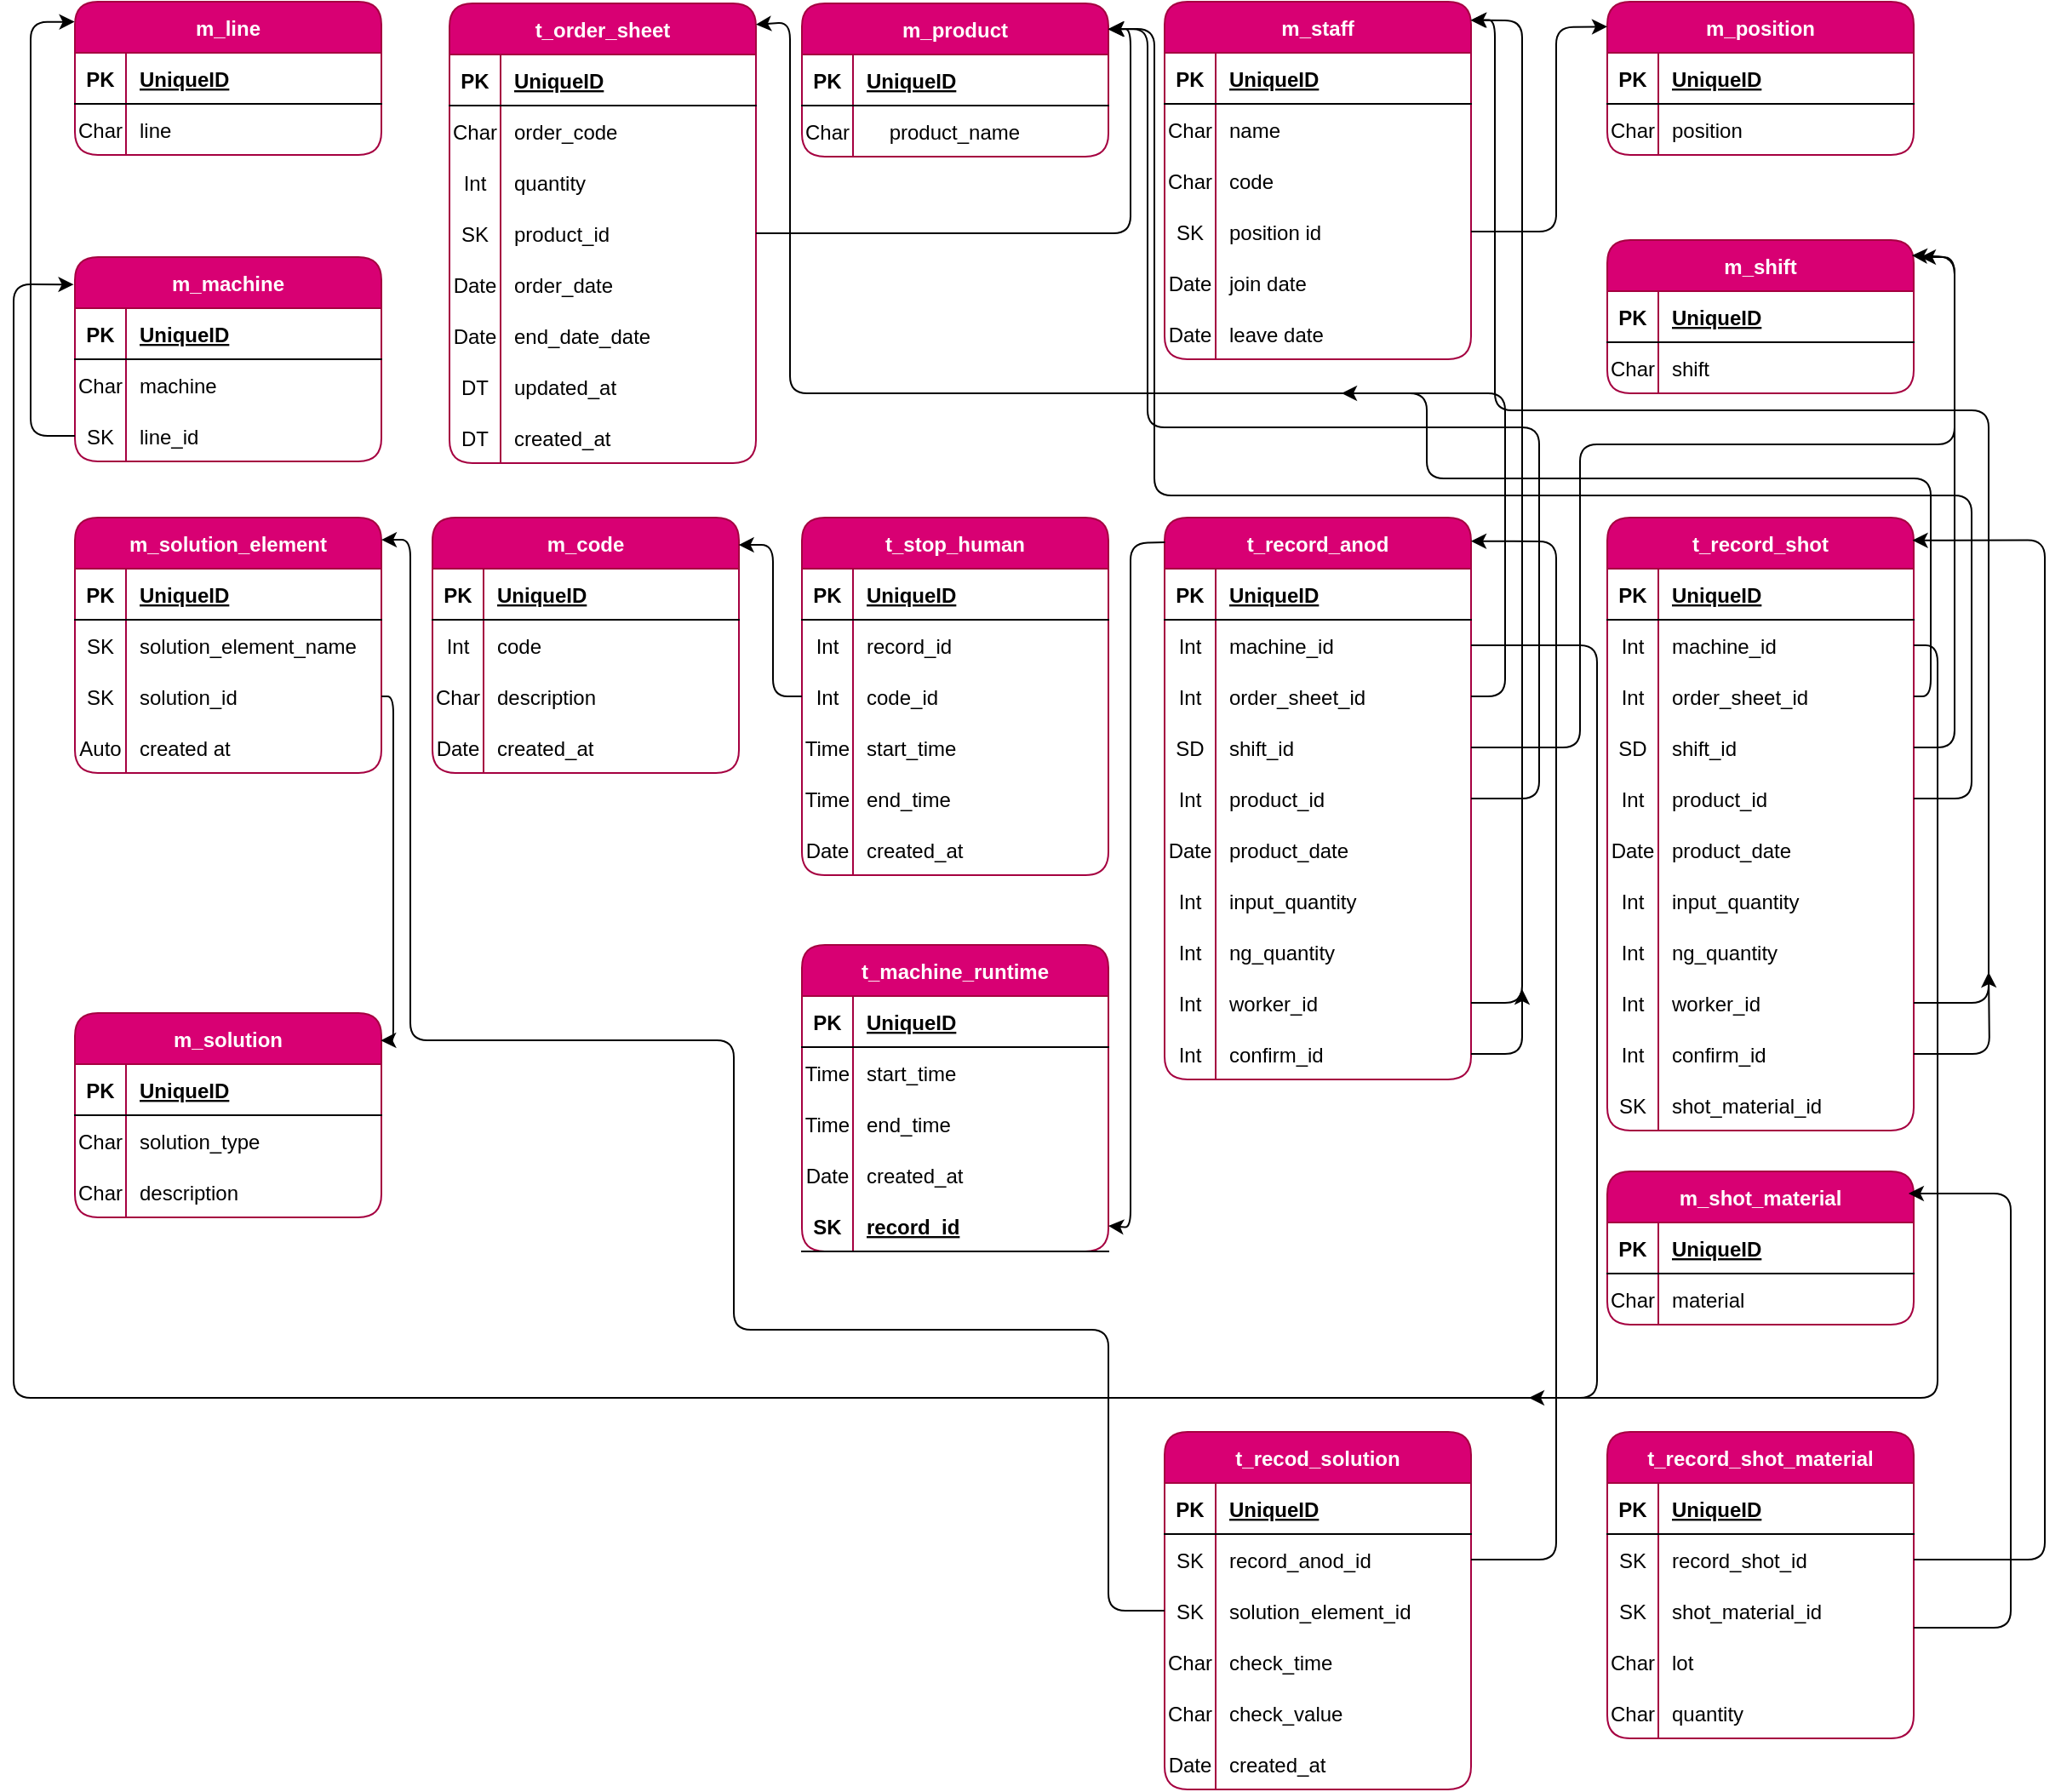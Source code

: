 <mxfile>
    <diagram id="Ev0WNCF3IKm8s9I9lzgw" name="Ad_Shot">
        <mxGraphModel dx="1197" dy="790" grid="1" gridSize="10" guides="1" tooltips="1" connect="1" arrows="1" fold="1" page="1" pageScale="1" pageWidth="2336" pageHeight="1654" background="none" math="0" shadow="0">
            <root>
                <mxCell id="0"/>
                <mxCell id="1" parent="0"/>
                <mxCell id="_2Ecs154uM6czlzR4PsC-23" value="m_shift" style="shape=table;startSize=30;container=1;collapsible=1;childLayout=tableLayout;fixedRows=1;rowLines=0;fontStyle=1;align=center;resizeLast=1;rounded=1;fillColor=#d80073;fontColor=#ffffff;strokeColor=#A50040;" parent="1" vertex="1">
                    <mxGeometry x="943" y="140" width="180" height="90" as="geometry"/>
                </mxCell>
                <mxCell id="_2Ecs154uM6czlzR4PsC-24" value="" style="shape=tableRow;horizontal=0;startSize=0;swimlaneHead=0;swimlaneBody=0;fillColor=none;collapsible=0;dropTarget=0;points=[[0,0.5],[1,0.5]];portConstraint=eastwest;top=0;left=0;right=0;bottom=1;rounded=1;" parent="_2Ecs154uM6czlzR4PsC-23" vertex="1">
                    <mxGeometry y="30" width="180" height="30" as="geometry"/>
                </mxCell>
                <mxCell id="_2Ecs154uM6czlzR4PsC-25" value="PK" style="shape=partialRectangle;connectable=0;fillColor=none;top=0;left=0;bottom=0;right=0;fontStyle=1;overflow=hidden;rounded=1;" parent="_2Ecs154uM6czlzR4PsC-24" vertex="1">
                    <mxGeometry width="30" height="30" as="geometry">
                        <mxRectangle width="30" height="30" as="alternateBounds"/>
                    </mxGeometry>
                </mxCell>
                <mxCell id="_2Ecs154uM6czlzR4PsC-26" value="UniqueID" style="shape=partialRectangle;connectable=0;fillColor=none;top=0;left=0;bottom=0;right=0;align=left;spacingLeft=6;fontStyle=5;overflow=hidden;rounded=1;" parent="_2Ecs154uM6czlzR4PsC-24" vertex="1">
                    <mxGeometry x="30" width="150" height="30" as="geometry">
                        <mxRectangle width="150" height="30" as="alternateBounds"/>
                    </mxGeometry>
                </mxCell>
                <mxCell id="_2Ecs154uM6czlzR4PsC-30" value="" style="shape=tableRow;horizontal=0;startSize=0;swimlaneHead=0;swimlaneBody=0;fillColor=none;collapsible=0;dropTarget=0;points=[[0,0.5],[1,0.5]];portConstraint=eastwest;top=0;left=0;right=0;bottom=0;rounded=1;" parent="_2Ecs154uM6czlzR4PsC-23" vertex="1">
                    <mxGeometry y="60" width="180" height="30" as="geometry"/>
                </mxCell>
                <mxCell id="_2Ecs154uM6czlzR4PsC-31" value="Char" style="shape=partialRectangle;connectable=0;fillColor=none;top=0;left=0;bottom=0;right=0;editable=1;overflow=hidden;rounded=1;" parent="_2Ecs154uM6czlzR4PsC-30" vertex="1">
                    <mxGeometry width="30" height="30" as="geometry">
                        <mxRectangle width="30" height="30" as="alternateBounds"/>
                    </mxGeometry>
                </mxCell>
                <mxCell id="_2Ecs154uM6czlzR4PsC-32" value="shift" style="shape=partialRectangle;connectable=0;fillColor=none;top=0;left=0;bottom=0;right=0;align=left;spacingLeft=6;overflow=hidden;rounded=1;" parent="_2Ecs154uM6czlzR4PsC-30" vertex="1">
                    <mxGeometry x="30" width="150" height="30" as="geometry">
                        <mxRectangle width="150" height="30" as="alternateBounds"/>
                    </mxGeometry>
                </mxCell>
                <mxCell id="_2Ecs154uM6czlzR4PsC-36" value="t_order_sheet" style="shape=table;startSize=30;container=1;collapsible=1;childLayout=tableLayout;fixedRows=1;rowLines=0;fontStyle=1;align=center;resizeLast=1;rounded=1;fillColor=#d80073;fontColor=#ffffff;strokeColor=#A50040;" parent="1" vertex="1">
                    <mxGeometry x="263" y="1" width="180" height="270" as="geometry"/>
                </mxCell>
                <mxCell id="_2Ecs154uM6czlzR4PsC-37" value="" style="shape=tableRow;horizontal=0;startSize=0;swimlaneHead=0;swimlaneBody=0;fillColor=none;collapsible=0;dropTarget=0;points=[[0,0.5],[1,0.5]];portConstraint=eastwest;top=0;left=0;right=0;bottom=1;rounded=1;" parent="_2Ecs154uM6czlzR4PsC-36" vertex="1">
                    <mxGeometry y="30" width="180" height="30" as="geometry"/>
                </mxCell>
                <mxCell id="_2Ecs154uM6czlzR4PsC-38" value="PK" style="shape=partialRectangle;connectable=0;fillColor=none;top=0;left=0;bottom=0;right=0;fontStyle=1;overflow=hidden;rounded=1;" parent="_2Ecs154uM6czlzR4PsC-37" vertex="1">
                    <mxGeometry width="30" height="30" as="geometry">
                        <mxRectangle width="30" height="30" as="alternateBounds"/>
                    </mxGeometry>
                </mxCell>
                <mxCell id="_2Ecs154uM6czlzR4PsC-39" value="UniqueID" style="shape=partialRectangle;connectable=0;fillColor=none;top=0;left=0;bottom=0;right=0;align=left;spacingLeft=6;fontStyle=5;overflow=hidden;rounded=1;" parent="_2Ecs154uM6czlzR4PsC-37" vertex="1">
                    <mxGeometry x="30" width="150" height="30" as="geometry">
                        <mxRectangle width="150" height="30" as="alternateBounds"/>
                    </mxGeometry>
                </mxCell>
                <mxCell id="_2Ecs154uM6czlzR4PsC-40" value="" style="shape=tableRow;horizontal=0;startSize=0;swimlaneHead=0;swimlaneBody=0;fillColor=none;collapsible=0;dropTarget=0;points=[[0,0.5],[1,0.5]];portConstraint=eastwest;top=0;left=0;right=0;bottom=0;rounded=1;" parent="_2Ecs154uM6czlzR4PsC-36" vertex="1">
                    <mxGeometry y="60" width="180" height="30" as="geometry"/>
                </mxCell>
                <mxCell id="_2Ecs154uM6czlzR4PsC-41" value="Char" style="shape=partialRectangle;connectable=0;fillColor=none;top=0;left=0;bottom=0;right=0;editable=1;overflow=hidden;rounded=1;" parent="_2Ecs154uM6czlzR4PsC-40" vertex="1">
                    <mxGeometry width="30" height="30" as="geometry">
                        <mxRectangle width="30" height="30" as="alternateBounds"/>
                    </mxGeometry>
                </mxCell>
                <mxCell id="_2Ecs154uM6czlzR4PsC-42" value="order_code" style="shape=partialRectangle;connectable=0;fillColor=none;top=0;left=0;bottom=0;right=0;align=left;spacingLeft=6;overflow=hidden;rounded=1;" parent="_2Ecs154uM6czlzR4PsC-40" vertex="1">
                    <mxGeometry x="30" width="150" height="30" as="geometry">
                        <mxRectangle width="150" height="30" as="alternateBounds"/>
                    </mxGeometry>
                </mxCell>
                <mxCell id="_2Ecs154uM6czlzR4PsC-43" value="" style="shape=tableRow;horizontal=0;startSize=0;swimlaneHead=0;swimlaneBody=0;fillColor=none;collapsible=0;dropTarget=0;points=[[0,0.5],[1,0.5]];portConstraint=eastwest;top=0;left=0;right=0;bottom=0;rounded=1;" parent="_2Ecs154uM6czlzR4PsC-36" vertex="1">
                    <mxGeometry y="90" width="180" height="30" as="geometry"/>
                </mxCell>
                <mxCell id="_2Ecs154uM6czlzR4PsC-44" value="Int" style="shape=partialRectangle;connectable=0;fillColor=none;top=0;left=0;bottom=0;right=0;editable=1;overflow=hidden;rounded=1;" parent="_2Ecs154uM6czlzR4PsC-43" vertex="1">
                    <mxGeometry width="30" height="30" as="geometry">
                        <mxRectangle width="30" height="30" as="alternateBounds"/>
                    </mxGeometry>
                </mxCell>
                <mxCell id="_2Ecs154uM6czlzR4PsC-45" value="quantity" style="shape=partialRectangle;connectable=0;fillColor=none;top=0;left=0;bottom=0;right=0;align=left;spacingLeft=6;overflow=hidden;rounded=1;" parent="_2Ecs154uM6czlzR4PsC-43" vertex="1">
                    <mxGeometry x="30" width="150" height="30" as="geometry">
                        <mxRectangle width="150" height="30" as="alternateBounds"/>
                    </mxGeometry>
                </mxCell>
                <mxCell id="8XSfNg-W6zZFSRXGIvNA-138" value="" style="shape=tableRow;horizontal=0;startSize=0;swimlaneHead=0;swimlaneBody=0;fillColor=none;collapsible=0;dropTarget=0;points=[[0,0.5],[1,0.5]];portConstraint=eastwest;top=0;left=0;right=0;bottom=0;rounded=1;" parent="_2Ecs154uM6czlzR4PsC-36" vertex="1">
                    <mxGeometry y="120" width="180" height="30" as="geometry"/>
                </mxCell>
                <mxCell id="8XSfNg-W6zZFSRXGIvNA-139" value="SK" style="shape=partialRectangle;connectable=0;fillColor=none;top=0;left=0;bottom=0;right=0;editable=1;overflow=hidden;rounded=1;" parent="8XSfNg-W6zZFSRXGIvNA-138" vertex="1">
                    <mxGeometry width="30" height="30" as="geometry">
                        <mxRectangle width="30" height="30" as="alternateBounds"/>
                    </mxGeometry>
                </mxCell>
                <mxCell id="8XSfNg-W6zZFSRXGIvNA-140" value="product_id" style="shape=partialRectangle;connectable=0;fillColor=none;top=0;left=0;bottom=0;right=0;align=left;spacingLeft=6;overflow=hidden;rounded=1;" parent="8XSfNg-W6zZFSRXGIvNA-138" vertex="1">
                    <mxGeometry x="30" width="150" height="30" as="geometry">
                        <mxRectangle width="150" height="30" as="alternateBounds"/>
                    </mxGeometry>
                </mxCell>
                <mxCell id="8XSfNg-W6zZFSRXGIvNA-75" value="" style="shape=tableRow;horizontal=0;startSize=0;swimlaneHead=0;swimlaneBody=0;fillColor=none;collapsible=0;dropTarget=0;points=[[0,0.5],[1,0.5]];portConstraint=eastwest;top=0;left=0;right=0;bottom=0;rounded=1;" parent="_2Ecs154uM6czlzR4PsC-36" vertex="1">
                    <mxGeometry y="150" width="180" height="30" as="geometry"/>
                </mxCell>
                <mxCell id="8XSfNg-W6zZFSRXGIvNA-76" value="Date" style="shape=partialRectangle;connectable=0;fillColor=none;top=0;left=0;bottom=0;right=0;editable=1;overflow=hidden;rounded=1;" parent="8XSfNg-W6zZFSRXGIvNA-75" vertex="1">
                    <mxGeometry width="30" height="30" as="geometry">
                        <mxRectangle width="30" height="30" as="alternateBounds"/>
                    </mxGeometry>
                </mxCell>
                <mxCell id="8XSfNg-W6zZFSRXGIvNA-77" value="order_date" style="shape=partialRectangle;connectable=0;fillColor=none;top=0;left=0;bottom=0;right=0;align=left;spacingLeft=6;overflow=hidden;rounded=1;" parent="8XSfNg-W6zZFSRXGIvNA-75" vertex="1">
                    <mxGeometry x="30" width="150" height="30" as="geometry">
                        <mxRectangle width="150" height="30" as="alternateBounds"/>
                    </mxGeometry>
                </mxCell>
                <mxCell id="8XSfNg-W6zZFSRXGIvNA-78" value="" style="shape=tableRow;horizontal=0;startSize=0;swimlaneHead=0;swimlaneBody=0;fillColor=none;collapsible=0;dropTarget=0;points=[[0,0.5],[1,0.5]];portConstraint=eastwest;top=0;left=0;right=0;bottom=0;rounded=1;" parent="_2Ecs154uM6czlzR4PsC-36" vertex="1">
                    <mxGeometry y="180" width="180" height="30" as="geometry"/>
                </mxCell>
                <mxCell id="8XSfNg-W6zZFSRXGIvNA-79" value="Date" style="shape=partialRectangle;connectable=0;fillColor=none;top=0;left=0;bottom=0;right=0;editable=1;overflow=hidden;rounded=1;" parent="8XSfNg-W6zZFSRXGIvNA-78" vertex="1">
                    <mxGeometry width="30" height="30" as="geometry">
                        <mxRectangle width="30" height="30" as="alternateBounds"/>
                    </mxGeometry>
                </mxCell>
                <mxCell id="8XSfNg-W6zZFSRXGIvNA-80" value="end_date_date" style="shape=partialRectangle;connectable=0;fillColor=none;top=0;left=0;bottom=0;right=0;align=left;spacingLeft=6;overflow=hidden;rounded=1;" parent="8XSfNg-W6zZFSRXGIvNA-78" vertex="1">
                    <mxGeometry x="30" width="150" height="30" as="geometry">
                        <mxRectangle width="150" height="30" as="alternateBounds"/>
                    </mxGeometry>
                </mxCell>
                <mxCell id="8XSfNg-W6zZFSRXGIvNA-81" value="" style="shape=tableRow;horizontal=0;startSize=0;swimlaneHead=0;swimlaneBody=0;fillColor=none;collapsible=0;dropTarget=0;points=[[0,0.5],[1,0.5]];portConstraint=eastwest;top=0;left=0;right=0;bottom=0;rounded=1;" parent="_2Ecs154uM6czlzR4PsC-36" vertex="1">
                    <mxGeometry y="210" width="180" height="30" as="geometry"/>
                </mxCell>
                <mxCell id="8XSfNg-W6zZFSRXGIvNA-82" value="DT" style="shape=partialRectangle;connectable=0;fillColor=none;top=0;left=0;bottom=0;right=0;editable=1;overflow=hidden;rounded=1;" parent="8XSfNg-W6zZFSRXGIvNA-81" vertex="1">
                    <mxGeometry width="30" height="30" as="geometry">
                        <mxRectangle width="30" height="30" as="alternateBounds"/>
                    </mxGeometry>
                </mxCell>
                <mxCell id="8XSfNg-W6zZFSRXGIvNA-83" value="updated_at" style="shape=partialRectangle;connectable=0;fillColor=none;top=0;left=0;bottom=0;right=0;align=left;spacingLeft=6;overflow=hidden;rounded=1;" parent="8XSfNg-W6zZFSRXGIvNA-81" vertex="1">
                    <mxGeometry x="30" width="150" height="30" as="geometry">
                        <mxRectangle width="150" height="30" as="alternateBounds"/>
                    </mxGeometry>
                </mxCell>
                <mxCell id="8XSfNg-W6zZFSRXGIvNA-84" value="" style="shape=tableRow;horizontal=0;startSize=0;swimlaneHead=0;swimlaneBody=0;fillColor=none;collapsible=0;dropTarget=0;points=[[0,0.5],[1,0.5]];portConstraint=eastwest;top=0;left=0;right=0;bottom=0;rounded=1;" parent="_2Ecs154uM6czlzR4PsC-36" vertex="1">
                    <mxGeometry y="240" width="180" height="30" as="geometry"/>
                </mxCell>
                <mxCell id="8XSfNg-W6zZFSRXGIvNA-85" value="DT" style="shape=partialRectangle;connectable=0;fillColor=none;top=0;left=0;bottom=0;right=0;editable=1;overflow=hidden;rounded=1;" parent="8XSfNg-W6zZFSRXGIvNA-84" vertex="1">
                    <mxGeometry width="30" height="30" as="geometry">
                        <mxRectangle width="30" height="30" as="alternateBounds"/>
                    </mxGeometry>
                </mxCell>
                <mxCell id="8XSfNg-W6zZFSRXGIvNA-86" value="created_at" style="shape=partialRectangle;connectable=0;fillColor=none;top=0;left=0;bottom=0;right=0;align=left;spacingLeft=6;overflow=hidden;rounded=1;" parent="8XSfNg-W6zZFSRXGIvNA-84" vertex="1">
                    <mxGeometry x="30" width="150" height="30" as="geometry">
                        <mxRectangle width="150" height="30" as="alternateBounds"/>
                    </mxGeometry>
                </mxCell>
                <mxCell id="_2Ecs154uM6czlzR4PsC-46" value="m_product" style="shape=table;startSize=30;container=1;collapsible=1;childLayout=tableLayout;fixedRows=1;rowLines=0;fontStyle=1;align=center;resizeLast=1;rounded=1;fillColor=#d80073;fontColor=#ffffff;strokeColor=#A50040;" parent="1" vertex="1">
                    <mxGeometry x="470" y="1" width="180" height="90" as="geometry"/>
                </mxCell>
                <mxCell id="_2Ecs154uM6czlzR4PsC-47" value="" style="shape=tableRow;horizontal=0;startSize=0;swimlaneHead=0;swimlaneBody=0;fillColor=none;collapsible=0;dropTarget=0;points=[[0,0.5],[1,0.5]];portConstraint=eastwest;top=0;left=0;right=0;bottom=1;rounded=1;" parent="_2Ecs154uM6czlzR4PsC-46" vertex="1">
                    <mxGeometry y="30" width="180" height="30" as="geometry"/>
                </mxCell>
                <mxCell id="_2Ecs154uM6czlzR4PsC-48" value="PK" style="shape=partialRectangle;connectable=0;fillColor=none;top=0;left=0;bottom=0;right=0;fontStyle=1;overflow=hidden;rounded=1;" parent="_2Ecs154uM6czlzR4PsC-47" vertex="1">
                    <mxGeometry width="30" height="30" as="geometry">
                        <mxRectangle width="30" height="30" as="alternateBounds"/>
                    </mxGeometry>
                </mxCell>
                <mxCell id="_2Ecs154uM6czlzR4PsC-49" value="UniqueID" style="shape=partialRectangle;connectable=0;fillColor=none;top=0;left=0;bottom=0;right=0;align=left;spacingLeft=6;fontStyle=5;overflow=hidden;rounded=1;" parent="_2Ecs154uM6czlzR4PsC-47" vertex="1">
                    <mxGeometry x="30" width="150" height="30" as="geometry">
                        <mxRectangle width="150" height="30" as="alternateBounds"/>
                    </mxGeometry>
                </mxCell>
                <mxCell id="_2Ecs154uM6czlzR4PsC-50" value="" style="shape=tableRow;horizontal=0;startSize=0;swimlaneHead=0;swimlaneBody=0;fillColor=none;collapsible=0;dropTarget=0;points=[[0,0.5],[1,0.5]];portConstraint=eastwest;top=0;left=0;right=0;bottom=0;rounded=1;" parent="_2Ecs154uM6czlzR4PsC-46" vertex="1">
                    <mxGeometry y="60" width="180" height="30" as="geometry"/>
                </mxCell>
                <mxCell id="_2Ecs154uM6czlzR4PsC-51" value="Char" style="shape=partialRectangle;connectable=0;fillColor=none;top=0;left=0;bottom=0;right=0;editable=1;overflow=hidden;rounded=1;" parent="_2Ecs154uM6czlzR4PsC-50" vertex="1">
                    <mxGeometry width="30" height="30" as="geometry">
                        <mxRectangle width="30" height="30" as="alternateBounds"/>
                    </mxGeometry>
                </mxCell>
                <mxCell id="_2Ecs154uM6czlzR4PsC-52" value="    product_name" style="shape=partialRectangle;connectable=0;fillColor=none;top=0;left=0;bottom=0;right=0;align=left;spacingLeft=6;overflow=hidden;rounded=1;" parent="_2Ecs154uM6czlzR4PsC-50" vertex="1">
                    <mxGeometry x="30" width="150" height="30" as="geometry">
                        <mxRectangle width="150" height="30" as="alternateBounds"/>
                    </mxGeometry>
                </mxCell>
                <mxCell id="_2Ecs154uM6czlzR4PsC-72" value="m_solution_element" style="shape=table;startSize=30;container=1;collapsible=1;childLayout=tableLayout;fixedRows=1;rowLines=0;fontStyle=1;align=center;resizeLast=1;rounded=1;fillColor=#d80073;fontColor=#ffffff;strokeColor=#A50040;" parent="1" vertex="1">
                    <mxGeometry x="43" y="303" width="180" height="150" as="geometry"/>
                </mxCell>
                <mxCell id="_2Ecs154uM6czlzR4PsC-73" value="" style="shape=tableRow;horizontal=0;startSize=0;swimlaneHead=0;swimlaneBody=0;fillColor=none;collapsible=0;dropTarget=0;points=[[0,0.5],[1,0.5]];portConstraint=eastwest;top=0;left=0;right=0;bottom=1;rounded=1;" parent="_2Ecs154uM6czlzR4PsC-72" vertex="1">
                    <mxGeometry y="30" width="180" height="30" as="geometry"/>
                </mxCell>
                <mxCell id="_2Ecs154uM6czlzR4PsC-74" value="PK" style="shape=partialRectangle;connectable=0;fillColor=none;top=0;left=0;bottom=0;right=0;fontStyle=1;overflow=hidden;rounded=1;" parent="_2Ecs154uM6czlzR4PsC-73" vertex="1">
                    <mxGeometry width="30" height="30" as="geometry">
                        <mxRectangle width="30" height="30" as="alternateBounds"/>
                    </mxGeometry>
                </mxCell>
                <mxCell id="_2Ecs154uM6czlzR4PsC-75" value="UniqueID" style="shape=partialRectangle;connectable=0;fillColor=none;top=0;left=0;bottom=0;right=0;align=left;spacingLeft=6;fontStyle=5;overflow=hidden;rounded=1;" parent="_2Ecs154uM6czlzR4PsC-73" vertex="1">
                    <mxGeometry x="30" width="150" height="30" as="geometry">
                        <mxRectangle width="150" height="30" as="alternateBounds"/>
                    </mxGeometry>
                </mxCell>
                <mxCell id="_2Ecs154uM6czlzR4PsC-76" value="" style="shape=tableRow;horizontal=0;startSize=0;swimlaneHead=0;swimlaneBody=0;fillColor=none;collapsible=0;dropTarget=0;points=[[0,0.5],[1,0.5]];portConstraint=eastwest;top=0;left=0;right=0;bottom=0;rounded=1;" parent="_2Ecs154uM6czlzR4PsC-72" vertex="1">
                    <mxGeometry y="60" width="180" height="30" as="geometry"/>
                </mxCell>
                <mxCell id="_2Ecs154uM6czlzR4PsC-77" value="SK" style="shape=partialRectangle;connectable=0;fillColor=none;top=0;left=0;bottom=0;right=0;editable=1;overflow=hidden;rounded=1;" parent="_2Ecs154uM6czlzR4PsC-76" vertex="1">
                    <mxGeometry width="30" height="30" as="geometry">
                        <mxRectangle width="30" height="30" as="alternateBounds"/>
                    </mxGeometry>
                </mxCell>
                <mxCell id="_2Ecs154uM6czlzR4PsC-78" value="solution_element_name" style="shape=partialRectangle;connectable=0;fillColor=none;top=0;left=0;bottom=0;right=0;align=left;spacingLeft=6;overflow=hidden;rounded=1;" parent="_2Ecs154uM6czlzR4PsC-76" vertex="1">
                    <mxGeometry x="30" width="150" height="30" as="geometry">
                        <mxRectangle width="150" height="30" as="alternateBounds"/>
                    </mxGeometry>
                </mxCell>
                <mxCell id="_2Ecs154uM6czlzR4PsC-79" value="" style="shape=tableRow;horizontal=0;startSize=0;swimlaneHead=0;swimlaneBody=0;fillColor=none;collapsible=0;dropTarget=0;points=[[0,0.5],[1,0.5]];portConstraint=eastwest;top=0;left=0;right=0;bottom=0;rounded=1;" parent="_2Ecs154uM6czlzR4PsC-72" vertex="1">
                    <mxGeometry y="90" width="180" height="30" as="geometry"/>
                </mxCell>
                <mxCell id="_2Ecs154uM6czlzR4PsC-80" value="SK" style="shape=partialRectangle;connectable=0;fillColor=none;top=0;left=0;bottom=0;right=0;editable=1;overflow=hidden;rounded=1;" parent="_2Ecs154uM6czlzR4PsC-79" vertex="1">
                    <mxGeometry width="30" height="30" as="geometry">
                        <mxRectangle width="30" height="30" as="alternateBounds"/>
                    </mxGeometry>
                </mxCell>
                <mxCell id="_2Ecs154uM6czlzR4PsC-81" value="solution_id" style="shape=partialRectangle;connectable=0;fillColor=none;top=0;left=0;bottom=0;right=0;align=left;spacingLeft=6;overflow=hidden;rounded=1;" parent="_2Ecs154uM6czlzR4PsC-79" vertex="1">
                    <mxGeometry x="30" width="150" height="30" as="geometry">
                        <mxRectangle width="150" height="30" as="alternateBounds"/>
                    </mxGeometry>
                </mxCell>
                <mxCell id="dlh7ymFN80G6ZpTlw3_Z-6" value="" style="shape=tableRow;horizontal=0;startSize=0;swimlaneHead=0;swimlaneBody=0;fillColor=none;collapsible=0;dropTarget=0;points=[[0,0.5],[1,0.5]];portConstraint=eastwest;top=0;left=0;right=0;bottom=0;rounded=1;" parent="_2Ecs154uM6czlzR4PsC-72" vertex="1">
                    <mxGeometry y="120" width="180" height="30" as="geometry"/>
                </mxCell>
                <mxCell id="dlh7ymFN80G6ZpTlw3_Z-7" value="Auto" style="shape=partialRectangle;connectable=0;fillColor=none;top=0;left=0;bottom=0;right=0;editable=1;overflow=hidden;rounded=1;" parent="dlh7ymFN80G6ZpTlw3_Z-6" vertex="1">
                    <mxGeometry width="30" height="30" as="geometry">
                        <mxRectangle width="30" height="30" as="alternateBounds"/>
                    </mxGeometry>
                </mxCell>
                <mxCell id="dlh7ymFN80G6ZpTlw3_Z-8" value="created at" style="shape=partialRectangle;connectable=0;fillColor=none;top=0;left=0;bottom=0;right=0;align=left;spacingLeft=6;overflow=hidden;rounded=1;" parent="dlh7ymFN80G6ZpTlw3_Z-6" vertex="1">
                    <mxGeometry x="30" width="150" height="30" as="geometry">
                        <mxRectangle width="150" height="30" as="alternateBounds"/>
                    </mxGeometry>
                </mxCell>
                <mxCell id="2SD9ZNdZj4F0sZAUb_Pm-1" value="m_staff" style="shape=table;startSize=30;container=1;collapsible=1;childLayout=tableLayout;fixedRows=1;rowLines=0;fontStyle=1;align=center;resizeLast=1;rounded=1;fillColor=#d80073;fontColor=#ffffff;strokeColor=#A50040;" parent="1" vertex="1">
                    <mxGeometry x="683" width="180" height="210" as="geometry"/>
                </mxCell>
                <mxCell id="2SD9ZNdZj4F0sZAUb_Pm-2" value="" style="shape=tableRow;horizontal=0;startSize=0;swimlaneHead=0;swimlaneBody=0;fillColor=none;collapsible=0;dropTarget=0;points=[[0,0.5],[1,0.5]];portConstraint=eastwest;top=0;left=0;right=0;bottom=1;rounded=1;" parent="2SD9ZNdZj4F0sZAUb_Pm-1" vertex="1">
                    <mxGeometry y="30" width="180" height="30" as="geometry"/>
                </mxCell>
                <mxCell id="2SD9ZNdZj4F0sZAUb_Pm-3" value="PK" style="shape=partialRectangle;connectable=0;fillColor=none;top=0;left=0;bottom=0;right=0;fontStyle=1;overflow=hidden;rounded=1;" parent="2SD9ZNdZj4F0sZAUb_Pm-2" vertex="1">
                    <mxGeometry width="30" height="30" as="geometry">
                        <mxRectangle width="30" height="30" as="alternateBounds"/>
                    </mxGeometry>
                </mxCell>
                <mxCell id="2SD9ZNdZj4F0sZAUb_Pm-4" value="UniqueID" style="shape=partialRectangle;connectable=0;fillColor=none;top=0;left=0;bottom=0;right=0;align=left;spacingLeft=6;fontStyle=5;overflow=hidden;rounded=1;" parent="2SD9ZNdZj4F0sZAUb_Pm-2" vertex="1">
                    <mxGeometry x="30" width="150" height="30" as="geometry">
                        <mxRectangle width="150" height="30" as="alternateBounds"/>
                    </mxGeometry>
                </mxCell>
                <mxCell id="2SD9ZNdZj4F0sZAUb_Pm-5" value="" style="shape=tableRow;horizontal=0;startSize=0;swimlaneHead=0;swimlaneBody=0;fillColor=none;collapsible=0;dropTarget=0;points=[[0,0.5],[1,0.5]];portConstraint=eastwest;top=0;left=0;right=0;bottom=0;rounded=1;" parent="2SD9ZNdZj4F0sZAUb_Pm-1" vertex="1">
                    <mxGeometry y="60" width="180" height="30" as="geometry"/>
                </mxCell>
                <mxCell id="2SD9ZNdZj4F0sZAUb_Pm-6" value="Char" style="shape=partialRectangle;connectable=0;fillColor=none;top=0;left=0;bottom=0;right=0;editable=1;overflow=hidden;rounded=1;" parent="2SD9ZNdZj4F0sZAUb_Pm-5" vertex="1">
                    <mxGeometry width="30" height="30" as="geometry">
                        <mxRectangle width="30" height="30" as="alternateBounds"/>
                    </mxGeometry>
                </mxCell>
                <mxCell id="2SD9ZNdZj4F0sZAUb_Pm-7" value="name" style="shape=partialRectangle;connectable=0;fillColor=none;top=0;left=0;bottom=0;right=0;align=left;spacingLeft=6;overflow=hidden;rounded=1;" parent="2SD9ZNdZj4F0sZAUb_Pm-5" vertex="1">
                    <mxGeometry x="30" width="150" height="30" as="geometry">
                        <mxRectangle width="150" height="30" as="alternateBounds"/>
                    </mxGeometry>
                </mxCell>
                <mxCell id="2SD9ZNdZj4F0sZAUb_Pm-8" value="" style="shape=tableRow;horizontal=0;startSize=0;swimlaneHead=0;swimlaneBody=0;fillColor=none;collapsible=0;dropTarget=0;points=[[0,0.5],[1,0.5]];portConstraint=eastwest;top=0;left=0;right=0;bottom=0;rounded=1;" parent="2SD9ZNdZj4F0sZAUb_Pm-1" vertex="1">
                    <mxGeometry y="90" width="180" height="30" as="geometry"/>
                </mxCell>
                <mxCell id="2SD9ZNdZj4F0sZAUb_Pm-9" value="Char" style="shape=partialRectangle;connectable=0;fillColor=none;top=0;left=0;bottom=0;right=0;editable=1;overflow=hidden;rounded=1;" parent="2SD9ZNdZj4F0sZAUb_Pm-8" vertex="1">
                    <mxGeometry width="30" height="30" as="geometry">
                        <mxRectangle width="30" height="30" as="alternateBounds"/>
                    </mxGeometry>
                </mxCell>
                <mxCell id="2SD9ZNdZj4F0sZAUb_Pm-10" value="code" style="shape=partialRectangle;connectable=0;fillColor=none;top=0;left=0;bottom=0;right=0;align=left;spacingLeft=6;overflow=hidden;rounded=1;" parent="2SD9ZNdZj4F0sZAUb_Pm-8" vertex="1">
                    <mxGeometry x="30" width="150" height="30" as="geometry">
                        <mxRectangle width="150" height="30" as="alternateBounds"/>
                    </mxGeometry>
                </mxCell>
                <mxCell id="2SD9ZNdZj4F0sZAUb_Pm-11" value="" style="shape=tableRow;horizontal=0;startSize=0;swimlaneHead=0;swimlaneBody=0;fillColor=none;collapsible=0;dropTarget=0;points=[[0,0.5],[1,0.5]];portConstraint=eastwest;top=0;left=0;right=0;bottom=0;rounded=1;" parent="2SD9ZNdZj4F0sZAUb_Pm-1" vertex="1">
                    <mxGeometry y="120" width="180" height="30" as="geometry"/>
                </mxCell>
                <mxCell id="2SD9ZNdZj4F0sZAUb_Pm-12" value="SK" style="shape=partialRectangle;connectable=0;fillColor=none;top=0;left=0;bottom=0;right=0;editable=1;overflow=hidden;rounded=1;" parent="2SD9ZNdZj4F0sZAUb_Pm-11" vertex="1">
                    <mxGeometry width="30" height="30" as="geometry">
                        <mxRectangle width="30" height="30" as="alternateBounds"/>
                    </mxGeometry>
                </mxCell>
                <mxCell id="2SD9ZNdZj4F0sZAUb_Pm-13" value="position id" style="shape=partialRectangle;connectable=0;fillColor=none;top=0;left=0;bottom=0;right=0;align=left;spacingLeft=6;overflow=hidden;rounded=1;" parent="2SD9ZNdZj4F0sZAUb_Pm-11" vertex="1">
                    <mxGeometry x="30" width="150" height="30" as="geometry">
                        <mxRectangle width="150" height="30" as="alternateBounds"/>
                    </mxGeometry>
                </mxCell>
                <mxCell id="2SD9ZNdZj4F0sZAUb_Pm-14" value="" style="shape=tableRow;horizontal=0;startSize=0;swimlaneHead=0;swimlaneBody=0;fillColor=none;collapsible=0;dropTarget=0;points=[[0,0.5],[1,0.5]];portConstraint=eastwest;top=0;left=0;right=0;bottom=0;fontStyle=2;rounded=1;" parent="2SD9ZNdZj4F0sZAUb_Pm-1" vertex="1">
                    <mxGeometry y="150" width="180" height="30" as="geometry"/>
                </mxCell>
                <mxCell id="2SD9ZNdZj4F0sZAUb_Pm-15" value="Date" style="shape=partialRectangle;connectable=0;fillColor=none;top=0;left=0;bottom=0;right=0;editable=1;overflow=hidden;rounded=1;" parent="2SD9ZNdZj4F0sZAUb_Pm-14" vertex="1">
                    <mxGeometry width="30" height="30" as="geometry">
                        <mxRectangle width="30" height="30" as="alternateBounds"/>
                    </mxGeometry>
                </mxCell>
                <mxCell id="2SD9ZNdZj4F0sZAUb_Pm-16" value="join date" style="shape=partialRectangle;connectable=0;fillColor=none;top=0;left=0;bottom=0;right=0;align=left;spacingLeft=6;overflow=hidden;rounded=1;" parent="2SD9ZNdZj4F0sZAUb_Pm-14" vertex="1">
                    <mxGeometry x="30" width="150" height="30" as="geometry">
                        <mxRectangle width="150" height="30" as="alternateBounds"/>
                    </mxGeometry>
                </mxCell>
                <mxCell id="2SD9ZNdZj4F0sZAUb_Pm-36" value="" style="shape=tableRow;horizontal=0;startSize=0;swimlaneHead=0;swimlaneBody=0;fillColor=none;collapsible=0;dropTarget=0;points=[[0,0.5],[1,0.5]];portConstraint=eastwest;top=0;left=0;right=0;bottom=0;fontStyle=2;rounded=1;" parent="2SD9ZNdZj4F0sZAUb_Pm-1" vertex="1">
                    <mxGeometry y="180" width="180" height="30" as="geometry"/>
                </mxCell>
                <mxCell id="2SD9ZNdZj4F0sZAUb_Pm-37" value="Date" style="shape=partialRectangle;connectable=0;fillColor=none;top=0;left=0;bottom=0;right=0;editable=1;overflow=hidden;rounded=1;" parent="2SD9ZNdZj4F0sZAUb_Pm-36" vertex="1">
                    <mxGeometry width="30" height="30" as="geometry">
                        <mxRectangle width="30" height="30" as="alternateBounds"/>
                    </mxGeometry>
                </mxCell>
                <mxCell id="2SD9ZNdZj4F0sZAUb_Pm-38" value="leave date" style="shape=partialRectangle;connectable=0;fillColor=none;top=0;left=0;bottom=0;right=0;align=left;spacingLeft=6;overflow=hidden;rounded=1;" parent="2SD9ZNdZj4F0sZAUb_Pm-36" vertex="1">
                    <mxGeometry x="30" width="150" height="30" as="geometry">
                        <mxRectangle width="150" height="30" as="alternateBounds"/>
                    </mxGeometry>
                </mxCell>
                <mxCell id="2SD9ZNdZj4F0sZAUb_Pm-64" value="t_record_anod" style="shape=table;startSize=30;container=1;collapsible=1;childLayout=tableLayout;fixedRows=1;rowLines=0;fontStyle=1;align=center;resizeLast=1;rounded=1;fillColor=#d80073;fontColor=#ffffff;strokeColor=#A50040;" parent="1" vertex="1">
                    <mxGeometry x="683" y="303" width="180" height="330" as="geometry"/>
                </mxCell>
                <mxCell id="2SD9ZNdZj4F0sZAUb_Pm-65" value="" style="shape=tableRow;horizontal=0;startSize=0;swimlaneHead=0;swimlaneBody=0;fillColor=none;collapsible=0;dropTarget=0;points=[[0,0.5],[1,0.5]];portConstraint=eastwest;top=0;left=0;right=0;bottom=1;rounded=1;" parent="2SD9ZNdZj4F0sZAUb_Pm-64" vertex="1">
                    <mxGeometry y="30" width="180" height="30" as="geometry"/>
                </mxCell>
                <mxCell id="2SD9ZNdZj4F0sZAUb_Pm-66" value="PK" style="shape=partialRectangle;connectable=0;fillColor=none;top=0;left=0;bottom=0;right=0;fontStyle=1;overflow=hidden;rounded=1;" parent="2SD9ZNdZj4F0sZAUb_Pm-65" vertex="1">
                    <mxGeometry width="30" height="30" as="geometry">
                        <mxRectangle width="30" height="30" as="alternateBounds"/>
                    </mxGeometry>
                </mxCell>
                <mxCell id="2SD9ZNdZj4F0sZAUb_Pm-67" value="UniqueID" style="shape=partialRectangle;connectable=0;fillColor=none;top=0;left=0;bottom=0;right=0;align=left;spacingLeft=6;fontStyle=5;overflow=hidden;rounded=1;" parent="2SD9ZNdZj4F0sZAUb_Pm-65" vertex="1">
                    <mxGeometry x="30" width="150" height="30" as="geometry">
                        <mxRectangle width="150" height="30" as="alternateBounds"/>
                    </mxGeometry>
                </mxCell>
                <mxCell id="2SD9ZNdZj4F0sZAUb_Pm-68" value="" style="shape=tableRow;horizontal=0;startSize=0;swimlaneHead=0;swimlaneBody=0;fillColor=none;collapsible=0;dropTarget=0;points=[[0,0.5],[1,0.5]];portConstraint=eastwest;top=0;left=0;right=0;bottom=0;rounded=1;" parent="2SD9ZNdZj4F0sZAUb_Pm-64" vertex="1">
                    <mxGeometry y="60" width="180" height="30" as="geometry"/>
                </mxCell>
                <mxCell id="2SD9ZNdZj4F0sZAUb_Pm-69" value="Int" style="shape=partialRectangle;connectable=0;fillColor=none;top=0;left=0;bottom=0;right=0;editable=1;overflow=hidden;rounded=1;" parent="2SD9ZNdZj4F0sZAUb_Pm-68" vertex="1">
                    <mxGeometry width="30" height="30" as="geometry">
                        <mxRectangle width="30" height="30" as="alternateBounds"/>
                    </mxGeometry>
                </mxCell>
                <mxCell id="2SD9ZNdZj4F0sZAUb_Pm-70" value="machine_id" style="shape=partialRectangle;connectable=0;fillColor=none;top=0;left=0;bottom=0;right=0;align=left;spacingLeft=6;overflow=hidden;rounded=1;" parent="2SD9ZNdZj4F0sZAUb_Pm-68" vertex="1">
                    <mxGeometry x="30" width="150" height="30" as="geometry">
                        <mxRectangle width="150" height="30" as="alternateBounds"/>
                    </mxGeometry>
                </mxCell>
                <mxCell id="2SD9ZNdZj4F0sZAUb_Pm-72" value="" style="shape=tableRow;horizontal=0;startSize=0;swimlaneHead=0;swimlaneBody=0;fillColor=none;collapsible=0;dropTarget=0;points=[[0,0.5],[1,0.5]];portConstraint=eastwest;top=0;left=0;right=0;bottom=0;rounded=1;" parent="2SD9ZNdZj4F0sZAUb_Pm-64" vertex="1">
                    <mxGeometry y="90" width="180" height="30" as="geometry"/>
                </mxCell>
                <mxCell id="2SD9ZNdZj4F0sZAUb_Pm-73" value="Int" style="shape=partialRectangle;connectable=0;fillColor=none;top=0;left=0;bottom=0;right=0;editable=1;overflow=hidden;rounded=1;" parent="2SD9ZNdZj4F0sZAUb_Pm-72" vertex="1">
                    <mxGeometry width="30" height="30" as="geometry">
                        <mxRectangle width="30" height="30" as="alternateBounds"/>
                    </mxGeometry>
                </mxCell>
                <mxCell id="2SD9ZNdZj4F0sZAUb_Pm-74" value="order_sheet_id" style="shape=partialRectangle;connectable=0;fillColor=none;top=0;left=0;bottom=0;right=0;align=left;spacingLeft=6;overflow=hidden;rounded=1;" parent="2SD9ZNdZj4F0sZAUb_Pm-72" vertex="1">
                    <mxGeometry x="30" width="150" height="30" as="geometry">
                        <mxRectangle width="150" height="30" as="alternateBounds"/>
                    </mxGeometry>
                </mxCell>
                <mxCell id="8XSfNg-W6zZFSRXGIvNA-4" value="" style="shape=tableRow;horizontal=0;startSize=0;swimlaneHead=0;swimlaneBody=0;fillColor=none;collapsible=0;dropTarget=0;points=[[0,0.5],[1,0.5]];portConstraint=eastwest;top=0;left=0;right=0;bottom=0;rounded=1;" parent="2SD9ZNdZj4F0sZAUb_Pm-64" vertex="1">
                    <mxGeometry y="120" width="180" height="30" as="geometry"/>
                </mxCell>
                <mxCell id="8XSfNg-W6zZFSRXGIvNA-5" value="SD" style="shape=partialRectangle;connectable=0;fillColor=none;top=0;left=0;bottom=0;right=0;editable=1;overflow=hidden;rounded=1;" parent="8XSfNg-W6zZFSRXGIvNA-4" vertex="1">
                    <mxGeometry width="30" height="30" as="geometry">
                        <mxRectangle width="30" height="30" as="alternateBounds"/>
                    </mxGeometry>
                </mxCell>
                <mxCell id="8XSfNg-W6zZFSRXGIvNA-6" value="shift_id" style="shape=partialRectangle;connectable=0;fillColor=none;top=0;left=0;bottom=0;right=0;align=left;spacingLeft=6;overflow=hidden;rounded=1;" parent="8XSfNg-W6zZFSRXGIvNA-4" vertex="1">
                    <mxGeometry x="30" width="150" height="30" as="geometry">
                        <mxRectangle width="150" height="30" as="alternateBounds"/>
                    </mxGeometry>
                </mxCell>
                <mxCell id="8XSfNg-W6zZFSRXGIvNA-7" value="" style="shape=tableRow;horizontal=0;startSize=0;swimlaneHead=0;swimlaneBody=0;fillColor=none;collapsible=0;dropTarget=0;points=[[0,0.5],[1,0.5]];portConstraint=eastwest;top=0;left=0;right=0;bottom=0;rounded=1;" parent="2SD9ZNdZj4F0sZAUb_Pm-64" vertex="1">
                    <mxGeometry y="150" width="180" height="30" as="geometry"/>
                </mxCell>
                <mxCell id="8XSfNg-W6zZFSRXGIvNA-8" value="Int" style="shape=partialRectangle;connectable=0;fillColor=none;top=0;left=0;bottom=0;right=0;editable=1;overflow=hidden;rounded=1;" parent="8XSfNg-W6zZFSRXGIvNA-7" vertex="1">
                    <mxGeometry width="30" height="30" as="geometry">
                        <mxRectangle width="30" height="30" as="alternateBounds"/>
                    </mxGeometry>
                </mxCell>
                <mxCell id="8XSfNg-W6zZFSRXGIvNA-9" value="product_id" style="shape=partialRectangle;connectable=0;fillColor=none;top=0;left=0;bottom=0;right=0;align=left;spacingLeft=6;overflow=hidden;rounded=1;" parent="8XSfNg-W6zZFSRXGIvNA-7" vertex="1">
                    <mxGeometry x="30" width="150" height="30" as="geometry">
                        <mxRectangle width="150" height="30" as="alternateBounds"/>
                    </mxGeometry>
                </mxCell>
                <mxCell id="8XSfNg-W6zZFSRXGIvNA-10" value="" style="shape=tableRow;horizontal=0;startSize=0;swimlaneHead=0;swimlaneBody=0;fillColor=none;collapsible=0;dropTarget=0;points=[[0,0.5],[1,0.5]];portConstraint=eastwest;top=0;left=0;right=0;bottom=0;rounded=1;" parent="2SD9ZNdZj4F0sZAUb_Pm-64" vertex="1">
                    <mxGeometry y="180" width="180" height="30" as="geometry"/>
                </mxCell>
                <mxCell id="8XSfNg-W6zZFSRXGIvNA-11" value="Date" style="shape=partialRectangle;connectable=0;fillColor=none;top=0;left=0;bottom=0;right=0;editable=1;overflow=hidden;rounded=1;" parent="8XSfNg-W6zZFSRXGIvNA-10" vertex="1">
                    <mxGeometry width="30" height="30" as="geometry">
                        <mxRectangle width="30" height="30" as="alternateBounds"/>
                    </mxGeometry>
                </mxCell>
                <mxCell id="8XSfNg-W6zZFSRXGIvNA-12" value="product_date" style="shape=partialRectangle;connectable=0;fillColor=none;top=0;left=0;bottom=0;right=0;align=left;spacingLeft=6;overflow=hidden;rounded=1;" parent="8XSfNg-W6zZFSRXGIvNA-10" vertex="1">
                    <mxGeometry x="30" width="150" height="30" as="geometry">
                        <mxRectangle width="150" height="30" as="alternateBounds"/>
                    </mxGeometry>
                </mxCell>
                <mxCell id="8XSfNg-W6zZFSRXGIvNA-13" value="" style="shape=tableRow;horizontal=0;startSize=0;swimlaneHead=0;swimlaneBody=0;fillColor=none;collapsible=0;dropTarget=0;points=[[0,0.5],[1,0.5]];portConstraint=eastwest;top=0;left=0;right=0;bottom=0;rounded=1;" parent="2SD9ZNdZj4F0sZAUb_Pm-64" vertex="1">
                    <mxGeometry y="210" width="180" height="30" as="geometry"/>
                </mxCell>
                <mxCell id="8XSfNg-W6zZFSRXGIvNA-14" value="Int" style="shape=partialRectangle;connectable=0;fillColor=none;top=0;left=0;bottom=0;right=0;editable=1;overflow=hidden;rounded=1;" parent="8XSfNg-W6zZFSRXGIvNA-13" vertex="1">
                    <mxGeometry width="30" height="30" as="geometry">
                        <mxRectangle width="30" height="30" as="alternateBounds"/>
                    </mxGeometry>
                </mxCell>
                <mxCell id="8XSfNg-W6zZFSRXGIvNA-15" value="input_quantity" style="shape=partialRectangle;connectable=0;fillColor=none;top=0;left=0;bottom=0;right=0;align=left;spacingLeft=6;overflow=hidden;rounded=1;" parent="8XSfNg-W6zZFSRXGIvNA-13" vertex="1">
                    <mxGeometry x="30" width="150" height="30" as="geometry">
                        <mxRectangle width="150" height="30" as="alternateBounds"/>
                    </mxGeometry>
                </mxCell>
                <mxCell id="8XSfNg-W6zZFSRXGIvNA-16" value="" style="shape=tableRow;horizontal=0;startSize=0;swimlaneHead=0;swimlaneBody=0;fillColor=none;collapsible=0;dropTarget=0;points=[[0,0.5],[1,0.5]];portConstraint=eastwest;top=0;left=0;right=0;bottom=0;rounded=1;" parent="2SD9ZNdZj4F0sZAUb_Pm-64" vertex="1">
                    <mxGeometry y="240" width="180" height="30" as="geometry"/>
                </mxCell>
                <mxCell id="8XSfNg-W6zZFSRXGIvNA-17" value="Int" style="shape=partialRectangle;connectable=0;fillColor=none;top=0;left=0;bottom=0;right=0;editable=1;overflow=hidden;rounded=1;" parent="8XSfNg-W6zZFSRXGIvNA-16" vertex="1">
                    <mxGeometry width="30" height="30" as="geometry">
                        <mxRectangle width="30" height="30" as="alternateBounds"/>
                    </mxGeometry>
                </mxCell>
                <mxCell id="8XSfNg-W6zZFSRXGIvNA-18" value="ng_quantity" style="shape=partialRectangle;connectable=0;fillColor=none;top=0;left=0;bottom=0;right=0;align=left;spacingLeft=6;overflow=hidden;rounded=1;" parent="8XSfNg-W6zZFSRXGIvNA-16" vertex="1">
                    <mxGeometry x="30" width="150" height="30" as="geometry">
                        <mxRectangle width="150" height="30" as="alternateBounds"/>
                    </mxGeometry>
                </mxCell>
                <mxCell id="8XSfNg-W6zZFSRXGIvNA-19" value="" style="shape=tableRow;horizontal=0;startSize=0;swimlaneHead=0;swimlaneBody=0;fillColor=none;collapsible=0;dropTarget=0;points=[[0,0.5],[1,0.5]];portConstraint=eastwest;top=0;left=0;right=0;bottom=0;rounded=1;" parent="2SD9ZNdZj4F0sZAUb_Pm-64" vertex="1">
                    <mxGeometry y="270" width="180" height="30" as="geometry"/>
                </mxCell>
                <mxCell id="8XSfNg-W6zZFSRXGIvNA-20" value="Int" style="shape=partialRectangle;connectable=0;fillColor=none;top=0;left=0;bottom=0;right=0;editable=1;overflow=hidden;rounded=1;" parent="8XSfNg-W6zZFSRXGIvNA-19" vertex="1">
                    <mxGeometry width="30" height="30" as="geometry">
                        <mxRectangle width="30" height="30" as="alternateBounds"/>
                    </mxGeometry>
                </mxCell>
                <mxCell id="8XSfNg-W6zZFSRXGIvNA-21" value="worker_id" style="shape=partialRectangle;connectable=0;fillColor=none;top=0;left=0;bottom=0;right=0;align=left;spacingLeft=6;overflow=hidden;rounded=1;" parent="8XSfNg-W6zZFSRXGIvNA-19" vertex="1">
                    <mxGeometry x="30" width="150" height="30" as="geometry">
                        <mxRectangle width="150" height="30" as="alternateBounds"/>
                    </mxGeometry>
                </mxCell>
                <mxCell id="8XSfNg-W6zZFSRXGIvNA-22" value="" style="shape=tableRow;horizontal=0;startSize=0;swimlaneHead=0;swimlaneBody=0;fillColor=none;collapsible=0;dropTarget=0;points=[[0,0.5],[1,0.5]];portConstraint=eastwest;top=0;left=0;right=0;bottom=0;rounded=1;" parent="2SD9ZNdZj4F0sZAUb_Pm-64" vertex="1">
                    <mxGeometry y="300" width="180" height="30" as="geometry"/>
                </mxCell>
                <mxCell id="8XSfNg-W6zZFSRXGIvNA-23" value="Int" style="shape=partialRectangle;connectable=0;fillColor=none;top=0;left=0;bottom=0;right=0;editable=1;overflow=hidden;rounded=1;" parent="8XSfNg-W6zZFSRXGIvNA-22" vertex="1">
                    <mxGeometry width="30" height="30" as="geometry">
                        <mxRectangle width="30" height="30" as="alternateBounds"/>
                    </mxGeometry>
                </mxCell>
                <mxCell id="8XSfNg-W6zZFSRXGIvNA-24" value="confirm_id" style="shape=partialRectangle;connectable=0;fillColor=none;top=0;left=0;bottom=0;right=0;align=left;spacingLeft=6;overflow=hidden;rounded=1;" parent="8XSfNg-W6zZFSRXGIvNA-22" vertex="1">
                    <mxGeometry x="30" width="150" height="30" as="geometry">
                        <mxRectangle width="150" height="30" as="alternateBounds"/>
                    </mxGeometry>
                </mxCell>
                <mxCell id="8XSfNg-W6zZFSRXGIvNA-25" value="t_stop_human" style="shape=table;startSize=30;container=1;collapsible=1;childLayout=tableLayout;fixedRows=1;rowLines=0;fontStyle=1;align=center;resizeLast=1;rounded=1;fillColor=#d80073;fontColor=#ffffff;strokeColor=#A50040;" parent="1" vertex="1">
                    <mxGeometry x="470" y="303" width="180" height="210" as="geometry"/>
                </mxCell>
                <mxCell id="8XSfNg-W6zZFSRXGIvNA-26" value="" style="shape=tableRow;horizontal=0;startSize=0;swimlaneHead=0;swimlaneBody=0;fillColor=none;collapsible=0;dropTarget=0;points=[[0,0.5],[1,0.5]];portConstraint=eastwest;top=0;left=0;right=0;bottom=1;rounded=1;" parent="8XSfNg-W6zZFSRXGIvNA-25" vertex="1">
                    <mxGeometry y="30" width="180" height="30" as="geometry"/>
                </mxCell>
                <mxCell id="8XSfNg-W6zZFSRXGIvNA-27" value="PK" style="shape=partialRectangle;connectable=0;fillColor=none;top=0;left=0;bottom=0;right=0;fontStyle=1;overflow=hidden;rounded=1;" parent="8XSfNg-W6zZFSRXGIvNA-26" vertex="1">
                    <mxGeometry width="30" height="30" as="geometry">
                        <mxRectangle width="30" height="30" as="alternateBounds"/>
                    </mxGeometry>
                </mxCell>
                <mxCell id="8XSfNg-W6zZFSRXGIvNA-28" value="UniqueID" style="shape=partialRectangle;connectable=0;fillColor=none;top=0;left=0;bottom=0;right=0;align=left;spacingLeft=6;fontStyle=5;overflow=hidden;rounded=1;" parent="8XSfNg-W6zZFSRXGIvNA-26" vertex="1">
                    <mxGeometry x="30" width="150" height="30" as="geometry">
                        <mxRectangle width="150" height="30" as="alternateBounds"/>
                    </mxGeometry>
                </mxCell>
                <mxCell id="8XSfNg-W6zZFSRXGIvNA-29" value="" style="shape=tableRow;horizontal=0;startSize=0;swimlaneHead=0;swimlaneBody=0;fillColor=none;collapsible=0;dropTarget=0;points=[[0,0.5],[1,0.5]];portConstraint=eastwest;top=0;left=0;right=0;bottom=0;rounded=1;" parent="8XSfNg-W6zZFSRXGIvNA-25" vertex="1">
                    <mxGeometry y="60" width="180" height="30" as="geometry"/>
                </mxCell>
                <mxCell id="8XSfNg-W6zZFSRXGIvNA-30" value="Int" style="shape=partialRectangle;connectable=0;fillColor=none;top=0;left=0;bottom=0;right=0;editable=1;overflow=hidden;rounded=1;" parent="8XSfNg-W6zZFSRXGIvNA-29" vertex="1">
                    <mxGeometry width="30" height="30" as="geometry">
                        <mxRectangle width="30" height="30" as="alternateBounds"/>
                    </mxGeometry>
                </mxCell>
                <mxCell id="8XSfNg-W6zZFSRXGIvNA-31" value="record_id" style="shape=partialRectangle;connectable=0;fillColor=none;top=0;left=0;bottom=0;right=0;align=left;spacingLeft=6;overflow=hidden;rounded=1;" parent="8XSfNg-W6zZFSRXGIvNA-29" vertex="1">
                    <mxGeometry x="30" width="150" height="30" as="geometry">
                        <mxRectangle width="150" height="30" as="alternateBounds"/>
                    </mxGeometry>
                </mxCell>
                <mxCell id="8XSfNg-W6zZFSRXGIvNA-32" value="" style="shape=tableRow;horizontal=0;startSize=0;swimlaneHead=0;swimlaneBody=0;fillColor=none;collapsible=0;dropTarget=0;points=[[0,0.5],[1,0.5]];portConstraint=eastwest;top=0;left=0;right=0;bottom=0;rounded=1;" parent="8XSfNg-W6zZFSRXGIvNA-25" vertex="1">
                    <mxGeometry y="90" width="180" height="30" as="geometry"/>
                </mxCell>
                <mxCell id="8XSfNg-W6zZFSRXGIvNA-33" value="Int" style="shape=partialRectangle;connectable=0;fillColor=none;top=0;left=0;bottom=0;right=0;editable=1;overflow=hidden;rounded=1;" parent="8XSfNg-W6zZFSRXGIvNA-32" vertex="1">
                    <mxGeometry width="30" height="30" as="geometry">
                        <mxRectangle width="30" height="30" as="alternateBounds"/>
                    </mxGeometry>
                </mxCell>
                <mxCell id="8XSfNg-W6zZFSRXGIvNA-34" value="code_id" style="shape=partialRectangle;connectable=0;fillColor=none;top=0;left=0;bottom=0;right=0;align=left;spacingLeft=6;overflow=hidden;rounded=1;" parent="8XSfNg-W6zZFSRXGIvNA-32" vertex="1">
                    <mxGeometry x="30" width="150" height="30" as="geometry">
                        <mxRectangle width="150" height="30" as="alternateBounds"/>
                    </mxGeometry>
                </mxCell>
                <mxCell id="8XSfNg-W6zZFSRXGIvNA-35" value="" style="shape=tableRow;horizontal=0;startSize=0;swimlaneHead=0;swimlaneBody=0;fillColor=none;collapsible=0;dropTarget=0;points=[[0,0.5],[1,0.5]];portConstraint=eastwest;top=0;left=0;right=0;bottom=0;rounded=1;" parent="8XSfNg-W6zZFSRXGIvNA-25" vertex="1">
                    <mxGeometry y="120" width="180" height="30" as="geometry"/>
                </mxCell>
                <mxCell id="8XSfNg-W6zZFSRXGIvNA-36" value="Time" style="shape=partialRectangle;connectable=0;fillColor=none;top=0;left=0;bottom=0;right=0;editable=1;overflow=hidden;rounded=1;" parent="8XSfNg-W6zZFSRXGIvNA-35" vertex="1">
                    <mxGeometry width="30" height="30" as="geometry">
                        <mxRectangle width="30" height="30" as="alternateBounds"/>
                    </mxGeometry>
                </mxCell>
                <mxCell id="8XSfNg-W6zZFSRXGIvNA-37" value="start_time" style="shape=partialRectangle;connectable=0;fillColor=none;top=0;left=0;bottom=0;right=0;align=left;spacingLeft=6;overflow=hidden;rounded=1;" parent="8XSfNg-W6zZFSRXGIvNA-35" vertex="1">
                    <mxGeometry x="30" width="150" height="30" as="geometry">
                        <mxRectangle width="150" height="30" as="alternateBounds"/>
                    </mxGeometry>
                </mxCell>
                <mxCell id="8XSfNg-W6zZFSRXGIvNA-38" value="" style="shape=tableRow;horizontal=0;startSize=0;swimlaneHead=0;swimlaneBody=0;fillColor=none;collapsible=0;dropTarget=0;points=[[0,0.5],[1,0.5]];portConstraint=eastwest;top=0;left=0;right=0;bottom=0;rounded=1;" parent="8XSfNg-W6zZFSRXGIvNA-25" vertex="1">
                    <mxGeometry y="150" width="180" height="30" as="geometry"/>
                </mxCell>
                <mxCell id="8XSfNg-W6zZFSRXGIvNA-39" value="Time" style="shape=partialRectangle;connectable=0;fillColor=none;top=0;left=0;bottom=0;right=0;editable=1;overflow=hidden;rounded=1;" parent="8XSfNg-W6zZFSRXGIvNA-38" vertex="1">
                    <mxGeometry width="30" height="30" as="geometry">
                        <mxRectangle width="30" height="30" as="alternateBounds"/>
                    </mxGeometry>
                </mxCell>
                <mxCell id="8XSfNg-W6zZFSRXGIvNA-40" value="end_time" style="shape=partialRectangle;connectable=0;fillColor=none;top=0;left=0;bottom=0;right=0;align=left;spacingLeft=6;overflow=hidden;rounded=1;" parent="8XSfNg-W6zZFSRXGIvNA-38" vertex="1">
                    <mxGeometry x="30" width="150" height="30" as="geometry">
                        <mxRectangle width="150" height="30" as="alternateBounds"/>
                    </mxGeometry>
                </mxCell>
                <mxCell id="8XSfNg-W6zZFSRXGIvNA-41" value="" style="shape=tableRow;horizontal=0;startSize=0;swimlaneHead=0;swimlaneBody=0;fillColor=none;collapsible=0;dropTarget=0;points=[[0,0.5],[1,0.5]];portConstraint=eastwest;top=0;left=0;right=0;bottom=0;rounded=1;" parent="8XSfNg-W6zZFSRXGIvNA-25" vertex="1">
                    <mxGeometry y="180" width="180" height="30" as="geometry"/>
                </mxCell>
                <mxCell id="8XSfNg-W6zZFSRXGIvNA-42" value="Date" style="shape=partialRectangle;connectable=0;fillColor=none;top=0;left=0;bottom=0;right=0;editable=1;overflow=hidden;rounded=1;" parent="8XSfNg-W6zZFSRXGIvNA-41" vertex="1">
                    <mxGeometry width="30" height="30" as="geometry">
                        <mxRectangle width="30" height="30" as="alternateBounds"/>
                    </mxGeometry>
                </mxCell>
                <mxCell id="8XSfNg-W6zZFSRXGIvNA-43" value="created_at" style="shape=partialRectangle;connectable=0;fillColor=none;top=0;left=0;bottom=0;right=0;align=left;spacingLeft=6;overflow=hidden;rounded=1;" parent="8XSfNg-W6zZFSRXGIvNA-41" vertex="1">
                    <mxGeometry x="30" width="150" height="30" as="geometry">
                        <mxRectangle width="150" height="30" as="alternateBounds"/>
                    </mxGeometry>
                </mxCell>
                <mxCell id="8XSfNg-W6zZFSRXGIvNA-56" value="m_code" style="shape=table;startSize=30;container=1;collapsible=1;childLayout=tableLayout;fixedRows=1;rowLines=0;fontStyle=1;align=center;resizeLast=1;rounded=1;fillColor=#d80073;fontColor=#ffffff;strokeColor=#A50040;" parent="1" vertex="1">
                    <mxGeometry x="253" y="303" width="180" height="150" as="geometry"/>
                </mxCell>
                <mxCell id="8XSfNg-W6zZFSRXGIvNA-57" value="" style="shape=tableRow;horizontal=0;startSize=0;swimlaneHead=0;swimlaneBody=0;fillColor=none;collapsible=0;dropTarget=0;points=[[0,0.5],[1,0.5]];portConstraint=eastwest;top=0;left=0;right=0;bottom=1;rounded=1;" parent="8XSfNg-W6zZFSRXGIvNA-56" vertex="1">
                    <mxGeometry y="30" width="180" height="30" as="geometry"/>
                </mxCell>
                <mxCell id="8XSfNg-W6zZFSRXGIvNA-58" value="PK" style="shape=partialRectangle;connectable=0;fillColor=none;top=0;left=0;bottom=0;right=0;fontStyle=1;overflow=hidden;rounded=1;" parent="8XSfNg-W6zZFSRXGIvNA-57" vertex="1">
                    <mxGeometry width="30" height="30" as="geometry">
                        <mxRectangle width="30" height="30" as="alternateBounds"/>
                    </mxGeometry>
                </mxCell>
                <mxCell id="8XSfNg-W6zZFSRXGIvNA-59" value="UniqueID" style="shape=partialRectangle;connectable=0;fillColor=none;top=0;left=0;bottom=0;right=0;align=left;spacingLeft=6;fontStyle=5;overflow=hidden;rounded=1;" parent="8XSfNg-W6zZFSRXGIvNA-57" vertex="1">
                    <mxGeometry x="30" width="150" height="30" as="geometry">
                        <mxRectangle width="150" height="30" as="alternateBounds"/>
                    </mxGeometry>
                </mxCell>
                <mxCell id="8XSfNg-W6zZFSRXGIvNA-60" value="" style="shape=tableRow;horizontal=0;startSize=0;swimlaneHead=0;swimlaneBody=0;fillColor=none;collapsible=0;dropTarget=0;points=[[0,0.5],[1,0.5]];portConstraint=eastwest;top=0;left=0;right=0;bottom=0;rounded=1;" parent="8XSfNg-W6zZFSRXGIvNA-56" vertex="1">
                    <mxGeometry y="60" width="180" height="30" as="geometry"/>
                </mxCell>
                <mxCell id="8XSfNg-W6zZFSRXGIvNA-61" value="Int" style="shape=partialRectangle;connectable=0;fillColor=none;top=0;left=0;bottom=0;right=0;editable=1;overflow=hidden;rounded=1;" parent="8XSfNg-W6zZFSRXGIvNA-60" vertex="1">
                    <mxGeometry width="30" height="30" as="geometry">
                        <mxRectangle width="30" height="30" as="alternateBounds"/>
                    </mxGeometry>
                </mxCell>
                <mxCell id="8XSfNg-W6zZFSRXGIvNA-62" value="code" style="shape=partialRectangle;connectable=0;fillColor=none;top=0;left=0;bottom=0;right=0;align=left;spacingLeft=6;overflow=hidden;rounded=1;" parent="8XSfNg-W6zZFSRXGIvNA-60" vertex="1">
                    <mxGeometry x="30" width="150" height="30" as="geometry">
                        <mxRectangle width="150" height="30" as="alternateBounds"/>
                    </mxGeometry>
                </mxCell>
                <mxCell id="8XSfNg-W6zZFSRXGIvNA-63" value="" style="shape=tableRow;horizontal=0;startSize=0;swimlaneHead=0;swimlaneBody=0;fillColor=none;collapsible=0;dropTarget=0;points=[[0,0.5],[1,0.5]];portConstraint=eastwest;top=0;left=0;right=0;bottom=0;rounded=1;" parent="8XSfNg-W6zZFSRXGIvNA-56" vertex="1">
                    <mxGeometry y="90" width="180" height="30" as="geometry"/>
                </mxCell>
                <mxCell id="8XSfNg-W6zZFSRXGIvNA-64" value="Char" style="shape=partialRectangle;connectable=0;fillColor=none;top=0;left=0;bottom=0;right=0;editable=1;overflow=hidden;rounded=1;" parent="8XSfNg-W6zZFSRXGIvNA-63" vertex="1">
                    <mxGeometry width="30" height="30" as="geometry">
                        <mxRectangle width="30" height="30" as="alternateBounds"/>
                    </mxGeometry>
                </mxCell>
                <mxCell id="8XSfNg-W6zZFSRXGIvNA-65" value="description" style="shape=partialRectangle;connectable=0;fillColor=none;top=0;left=0;bottom=0;right=0;align=left;spacingLeft=6;overflow=hidden;rounded=1;" parent="8XSfNg-W6zZFSRXGIvNA-63" vertex="1">
                    <mxGeometry x="30" width="150" height="30" as="geometry">
                        <mxRectangle width="150" height="30" as="alternateBounds"/>
                    </mxGeometry>
                </mxCell>
                <mxCell id="8XSfNg-W6zZFSRXGIvNA-72" value="" style="shape=tableRow;horizontal=0;startSize=0;swimlaneHead=0;swimlaneBody=0;fillColor=none;collapsible=0;dropTarget=0;points=[[0,0.5],[1,0.5]];portConstraint=eastwest;top=0;left=0;right=0;bottom=0;rounded=1;" parent="8XSfNg-W6zZFSRXGIvNA-56" vertex="1">
                    <mxGeometry y="120" width="180" height="30" as="geometry"/>
                </mxCell>
                <mxCell id="8XSfNg-W6zZFSRXGIvNA-73" value="Date" style="shape=partialRectangle;connectable=0;fillColor=none;top=0;left=0;bottom=0;right=0;editable=1;overflow=hidden;rounded=1;" parent="8XSfNg-W6zZFSRXGIvNA-72" vertex="1">
                    <mxGeometry width="30" height="30" as="geometry">
                        <mxRectangle width="30" height="30" as="alternateBounds"/>
                    </mxGeometry>
                </mxCell>
                <mxCell id="8XSfNg-W6zZFSRXGIvNA-74" value="created_at" style="shape=partialRectangle;connectable=0;fillColor=none;top=0;left=0;bottom=0;right=0;align=left;spacingLeft=6;overflow=hidden;rounded=1;" parent="8XSfNg-W6zZFSRXGIvNA-72" vertex="1">
                    <mxGeometry x="30" width="150" height="30" as="geometry">
                        <mxRectangle width="150" height="30" as="alternateBounds"/>
                    </mxGeometry>
                </mxCell>
                <mxCell id="8XSfNg-W6zZFSRXGIvNA-87" value="t_machine_runtime" style="shape=table;startSize=30;container=1;collapsible=1;childLayout=tableLayout;fixedRows=1;rowLines=0;fontStyle=1;align=center;resizeLast=1;rounded=1;fillColor=#d80073;fontColor=#ffffff;strokeColor=#A50040;" parent="1" vertex="1">
                    <mxGeometry x="470" y="554" width="180" height="180" as="geometry"/>
                </mxCell>
                <mxCell id="8XSfNg-W6zZFSRXGIvNA-88" value="" style="shape=tableRow;horizontal=0;startSize=0;swimlaneHead=0;swimlaneBody=0;fillColor=none;collapsible=0;dropTarget=0;points=[[0,0.5],[1,0.5]];portConstraint=eastwest;top=0;left=0;right=0;bottom=1;rounded=1;" parent="8XSfNg-W6zZFSRXGIvNA-87" vertex="1">
                    <mxGeometry y="30" width="180" height="30" as="geometry"/>
                </mxCell>
                <mxCell id="8XSfNg-W6zZFSRXGIvNA-89" value="PK" style="shape=partialRectangle;connectable=0;fillColor=none;top=0;left=0;bottom=0;right=0;fontStyle=1;overflow=hidden;rounded=1;" parent="8XSfNg-W6zZFSRXGIvNA-88" vertex="1">
                    <mxGeometry width="30" height="30" as="geometry">
                        <mxRectangle width="30" height="30" as="alternateBounds"/>
                    </mxGeometry>
                </mxCell>
                <mxCell id="8XSfNg-W6zZFSRXGIvNA-90" value="UniqueID" style="shape=partialRectangle;connectable=0;fillColor=none;top=0;left=0;bottom=0;right=0;align=left;spacingLeft=6;fontStyle=5;overflow=hidden;rounded=1;" parent="8XSfNg-W6zZFSRXGIvNA-88" vertex="1">
                    <mxGeometry x="30" width="150" height="30" as="geometry">
                        <mxRectangle width="150" height="30" as="alternateBounds"/>
                    </mxGeometry>
                </mxCell>
                <mxCell id="8XSfNg-W6zZFSRXGIvNA-97" value="" style="shape=tableRow;horizontal=0;startSize=0;swimlaneHead=0;swimlaneBody=0;fillColor=none;collapsible=0;dropTarget=0;points=[[0,0.5],[1,0.5]];portConstraint=eastwest;top=0;left=0;right=0;bottom=0;rounded=1;" parent="8XSfNg-W6zZFSRXGIvNA-87" vertex="1">
                    <mxGeometry y="60" width="180" height="30" as="geometry"/>
                </mxCell>
                <mxCell id="8XSfNg-W6zZFSRXGIvNA-98" value="Time" style="shape=partialRectangle;connectable=0;fillColor=none;top=0;left=0;bottom=0;right=0;editable=1;overflow=hidden;rounded=1;" parent="8XSfNg-W6zZFSRXGIvNA-97" vertex="1">
                    <mxGeometry width="30" height="30" as="geometry">
                        <mxRectangle width="30" height="30" as="alternateBounds"/>
                    </mxGeometry>
                </mxCell>
                <mxCell id="8XSfNg-W6zZFSRXGIvNA-99" value="start_time" style="shape=partialRectangle;connectable=0;fillColor=none;top=0;left=0;bottom=0;right=0;align=left;spacingLeft=6;overflow=hidden;rounded=1;" parent="8XSfNg-W6zZFSRXGIvNA-97" vertex="1">
                    <mxGeometry x="30" width="150" height="30" as="geometry">
                        <mxRectangle width="150" height="30" as="alternateBounds"/>
                    </mxGeometry>
                </mxCell>
                <mxCell id="8XSfNg-W6zZFSRXGIvNA-100" value="" style="shape=tableRow;horizontal=0;startSize=0;swimlaneHead=0;swimlaneBody=0;fillColor=none;collapsible=0;dropTarget=0;points=[[0,0.5],[1,0.5]];portConstraint=eastwest;top=0;left=0;right=0;bottom=0;rounded=1;" parent="8XSfNg-W6zZFSRXGIvNA-87" vertex="1">
                    <mxGeometry y="90" width="180" height="30" as="geometry"/>
                </mxCell>
                <mxCell id="8XSfNg-W6zZFSRXGIvNA-101" value="Time" style="shape=partialRectangle;connectable=0;fillColor=none;top=0;left=0;bottom=0;right=0;editable=1;overflow=hidden;rounded=1;" parent="8XSfNg-W6zZFSRXGIvNA-100" vertex="1">
                    <mxGeometry width="30" height="30" as="geometry">
                        <mxRectangle width="30" height="30" as="alternateBounds"/>
                    </mxGeometry>
                </mxCell>
                <mxCell id="8XSfNg-W6zZFSRXGIvNA-102" value="end_time" style="shape=partialRectangle;connectable=0;fillColor=none;top=0;left=0;bottom=0;right=0;align=left;spacingLeft=6;overflow=hidden;rounded=1;" parent="8XSfNg-W6zZFSRXGIvNA-100" vertex="1">
                    <mxGeometry x="30" width="150" height="30" as="geometry">
                        <mxRectangle width="150" height="30" as="alternateBounds"/>
                    </mxGeometry>
                </mxCell>
                <mxCell id="8XSfNg-W6zZFSRXGIvNA-103" value="" style="shape=tableRow;horizontal=0;startSize=0;swimlaneHead=0;swimlaneBody=0;fillColor=none;collapsible=0;dropTarget=0;points=[[0,0.5],[1,0.5]];portConstraint=eastwest;top=0;left=0;right=0;bottom=0;rounded=1;" parent="8XSfNg-W6zZFSRXGIvNA-87" vertex="1">
                    <mxGeometry y="120" width="180" height="30" as="geometry"/>
                </mxCell>
                <mxCell id="8XSfNg-W6zZFSRXGIvNA-104" value="Date" style="shape=partialRectangle;connectable=0;fillColor=none;top=0;left=0;bottom=0;right=0;editable=1;overflow=hidden;rounded=1;" parent="8XSfNg-W6zZFSRXGIvNA-103" vertex="1">
                    <mxGeometry width="30" height="30" as="geometry">
                        <mxRectangle width="30" height="30" as="alternateBounds"/>
                    </mxGeometry>
                </mxCell>
                <mxCell id="8XSfNg-W6zZFSRXGIvNA-105" value="created_at" style="shape=partialRectangle;connectable=0;fillColor=none;top=0;left=0;bottom=0;right=0;align=left;spacingLeft=6;overflow=hidden;rounded=1;" parent="8XSfNg-W6zZFSRXGIvNA-103" vertex="1">
                    <mxGeometry x="30" width="150" height="30" as="geometry">
                        <mxRectangle width="150" height="30" as="alternateBounds"/>
                    </mxGeometry>
                </mxCell>
                <mxCell id="2" value="" style="shape=tableRow;horizontal=0;startSize=0;swimlaneHead=0;swimlaneBody=0;fillColor=none;collapsible=0;dropTarget=0;points=[[0,0.5],[1,0.5]];portConstraint=eastwest;top=0;left=0;right=0;bottom=1;rounded=1;" parent="8XSfNg-W6zZFSRXGIvNA-87" vertex="1">
                    <mxGeometry y="150" width="180" height="30" as="geometry"/>
                </mxCell>
                <mxCell id="3" value="SK" style="shape=partialRectangle;connectable=0;fillColor=none;top=0;left=0;bottom=0;right=0;fontStyle=1;overflow=hidden;rounded=1;" parent="2" vertex="1">
                    <mxGeometry width="30" height="30" as="geometry">
                        <mxRectangle width="30" height="30" as="alternateBounds"/>
                    </mxGeometry>
                </mxCell>
                <mxCell id="4" value="record_id" style="shape=partialRectangle;connectable=0;fillColor=none;top=0;left=0;bottom=0;right=0;align=left;spacingLeft=6;fontStyle=5;overflow=hidden;rounded=1;" parent="2" vertex="1">
                    <mxGeometry x="30" width="150" height="30" as="geometry">
                        <mxRectangle width="150" height="30" as="alternateBounds"/>
                    </mxGeometry>
                </mxCell>
                <mxCell id="8XSfNg-W6zZFSRXGIvNA-106" style="edgeStyle=none;html=1;entryX=0.994;entryY=0.1;entryDx=0;entryDy=0;entryPerimeter=0;exitX=1;exitY=0.5;exitDx=0;exitDy=0;rounded=1;" parent="1" source="8XSfNg-W6zZFSRXGIvNA-4" target="_2Ecs154uM6czlzR4PsC-23" edge="1">
                    <mxGeometry relative="1" as="geometry">
                        <Array as="points">
                            <mxPoint x="873" y="438"/>
                            <mxPoint x="927" y="438"/>
                            <mxPoint x="927" y="260"/>
                            <mxPoint x="1147" y="260"/>
                            <mxPoint x="1147" y="150"/>
                        </Array>
                    </mxGeometry>
                </mxCell>
                <mxCell id="8XSfNg-W6zZFSRXGIvNA-107" style="edgeStyle=none;html=1;exitX=0;exitY=0.5;exitDx=0;exitDy=0;entryX=0.999;entryY=0.107;entryDx=0;entryDy=0;entryPerimeter=0;rounded=1;" parent="1" source="8XSfNg-W6zZFSRXGIvNA-32" target="8XSfNg-W6zZFSRXGIvNA-56" edge="1">
                    <mxGeometry relative="1" as="geometry">
                        <mxPoint x="433" y="319" as="targetPoint"/>
                        <Array as="points">
                            <mxPoint x="453" y="408"/>
                            <mxPoint x="453" y="319"/>
                        </Array>
                    </mxGeometry>
                </mxCell>
                <mxCell id="8XSfNg-W6zZFSRXGIvNA-108" style="edgeStyle=none;html=1;entryX=1;entryY=0.5;entryDx=0;entryDy=0;exitX=0.001;exitY=0.044;exitDx=0;exitDy=0;exitPerimeter=0;rounded=1;" parent="1" source="2SD9ZNdZj4F0sZAUb_Pm-64" target="2" edge="1">
                    <mxGeometry relative="1" as="geometry">
                        <mxPoint x="683" y="374" as="sourcePoint"/>
                        <Array as="points">
                            <mxPoint x="663" y="318"/>
                            <mxPoint x="663" y="374"/>
                            <mxPoint x="663" y="720"/>
                        </Array>
                    </mxGeometry>
                </mxCell>
                <mxCell id="8XSfNg-W6zZFSRXGIvNA-109" value="m_solution" style="shape=table;startSize=30;container=1;collapsible=1;childLayout=tableLayout;fixedRows=1;rowLines=0;fontStyle=1;align=center;resizeLast=1;rounded=1;fillColor=#d80073;fontColor=#ffffff;strokeColor=#A50040;" parent="1" vertex="1">
                    <mxGeometry x="43" y="594" width="180" height="120" as="geometry"/>
                </mxCell>
                <mxCell id="8XSfNg-W6zZFSRXGIvNA-110" value="" style="shape=tableRow;horizontal=0;startSize=0;swimlaneHead=0;swimlaneBody=0;fillColor=none;collapsible=0;dropTarget=0;points=[[0,0.5],[1,0.5]];portConstraint=eastwest;top=0;left=0;right=0;bottom=1;rounded=1;" parent="8XSfNg-W6zZFSRXGIvNA-109" vertex="1">
                    <mxGeometry y="30" width="180" height="30" as="geometry"/>
                </mxCell>
                <mxCell id="8XSfNg-W6zZFSRXGIvNA-111" value="PK" style="shape=partialRectangle;connectable=0;fillColor=none;top=0;left=0;bottom=0;right=0;fontStyle=1;overflow=hidden;rounded=1;" parent="8XSfNg-W6zZFSRXGIvNA-110" vertex="1">
                    <mxGeometry width="30" height="30" as="geometry">
                        <mxRectangle width="30" height="30" as="alternateBounds"/>
                    </mxGeometry>
                </mxCell>
                <mxCell id="8XSfNg-W6zZFSRXGIvNA-112" value="UniqueID" style="shape=partialRectangle;connectable=0;fillColor=none;top=0;left=0;bottom=0;right=0;align=left;spacingLeft=6;fontStyle=5;overflow=hidden;rounded=1;" parent="8XSfNg-W6zZFSRXGIvNA-110" vertex="1">
                    <mxGeometry x="30" width="150" height="30" as="geometry">
                        <mxRectangle width="150" height="30" as="alternateBounds"/>
                    </mxGeometry>
                </mxCell>
                <mxCell id="8XSfNg-W6zZFSRXGIvNA-113" value="" style="shape=tableRow;horizontal=0;startSize=0;swimlaneHead=0;swimlaneBody=0;fillColor=none;collapsible=0;dropTarget=0;points=[[0,0.5],[1,0.5]];portConstraint=eastwest;top=0;left=0;right=0;bottom=0;rounded=1;" parent="8XSfNg-W6zZFSRXGIvNA-109" vertex="1">
                    <mxGeometry y="60" width="180" height="30" as="geometry"/>
                </mxCell>
                <mxCell id="8XSfNg-W6zZFSRXGIvNA-114" value="Char" style="shape=partialRectangle;connectable=0;fillColor=none;top=0;left=0;bottom=0;right=0;editable=1;overflow=hidden;rounded=1;" parent="8XSfNg-W6zZFSRXGIvNA-113" vertex="1">
                    <mxGeometry width="30" height="30" as="geometry">
                        <mxRectangle width="30" height="30" as="alternateBounds"/>
                    </mxGeometry>
                </mxCell>
                <mxCell id="8XSfNg-W6zZFSRXGIvNA-115" value="solution_type" style="shape=partialRectangle;connectable=0;fillColor=none;top=0;left=0;bottom=0;right=0;align=left;spacingLeft=6;overflow=hidden;rounded=1;" parent="8XSfNg-W6zZFSRXGIvNA-113" vertex="1">
                    <mxGeometry x="30" width="150" height="30" as="geometry">
                        <mxRectangle width="150" height="30" as="alternateBounds"/>
                    </mxGeometry>
                </mxCell>
                <mxCell id="8XSfNg-W6zZFSRXGIvNA-116" value="" style="shape=tableRow;horizontal=0;startSize=0;swimlaneHead=0;swimlaneBody=0;fillColor=none;collapsible=0;dropTarget=0;points=[[0,0.5],[1,0.5]];portConstraint=eastwest;top=0;left=0;right=0;bottom=0;rounded=1;" parent="8XSfNg-W6zZFSRXGIvNA-109" vertex="1">
                    <mxGeometry y="90" width="180" height="30" as="geometry"/>
                </mxCell>
                <mxCell id="8XSfNg-W6zZFSRXGIvNA-117" value="Char" style="shape=partialRectangle;connectable=0;fillColor=none;top=0;left=0;bottom=0;right=0;editable=1;overflow=hidden;rounded=1;" parent="8XSfNg-W6zZFSRXGIvNA-116" vertex="1">
                    <mxGeometry width="30" height="30" as="geometry">
                        <mxRectangle width="30" height="30" as="alternateBounds"/>
                    </mxGeometry>
                </mxCell>
                <mxCell id="8XSfNg-W6zZFSRXGIvNA-118" value="description" style="shape=partialRectangle;connectable=0;fillColor=none;top=0;left=0;bottom=0;right=0;align=left;spacingLeft=6;overflow=hidden;rounded=1;" parent="8XSfNg-W6zZFSRXGIvNA-116" vertex="1">
                    <mxGeometry x="30" width="150" height="30" as="geometry">
                        <mxRectangle width="150" height="30" as="alternateBounds"/>
                    </mxGeometry>
                </mxCell>
                <mxCell id="8XSfNg-W6zZFSRXGIvNA-122" style="edgeStyle=none;html=1;exitX=1;exitY=0.5;exitDx=0;exitDy=0;entryX=0.998;entryY=0.134;entryDx=0;entryDy=0;entryPerimeter=0;rounded=1;" parent="1" source="_2Ecs154uM6czlzR4PsC-79" target="8XSfNg-W6zZFSRXGIvNA-109" edge="1">
                    <mxGeometry relative="1" as="geometry">
                        <mxPoint x="243" y="408" as="targetPoint"/>
                        <Array as="points">
                            <mxPoint x="230" y="408"/>
                            <mxPoint x="230" y="610"/>
                        </Array>
                    </mxGeometry>
                </mxCell>
                <mxCell id="8XSfNg-W6zZFSRXGIvNA-123" value="t_recod_solution" style="shape=table;startSize=30;container=1;collapsible=1;childLayout=tableLayout;fixedRows=1;rowLines=0;fontStyle=1;align=center;resizeLast=1;rounded=1;fillColor=#d80073;fontColor=#ffffff;strokeColor=#A50040;" parent="1" vertex="1">
                    <mxGeometry x="683" y="840" width="180" height="210" as="geometry"/>
                </mxCell>
                <mxCell id="8XSfNg-W6zZFSRXGIvNA-124" value="" style="shape=tableRow;horizontal=0;startSize=0;swimlaneHead=0;swimlaneBody=0;fillColor=none;collapsible=0;dropTarget=0;points=[[0,0.5],[1,0.5]];portConstraint=eastwest;top=0;left=0;right=0;bottom=1;rounded=1;" parent="8XSfNg-W6zZFSRXGIvNA-123" vertex="1">
                    <mxGeometry y="30" width="180" height="30" as="geometry"/>
                </mxCell>
                <mxCell id="8XSfNg-W6zZFSRXGIvNA-125" value="PK" style="shape=partialRectangle;connectable=0;fillColor=none;top=0;left=0;bottom=0;right=0;fontStyle=1;overflow=hidden;rounded=1;" parent="8XSfNg-W6zZFSRXGIvNA-124" vertex="1">
                    <mxGeometry width="30" height="30" as="geometry">
                        <mxRectangle width="30" height="30" as="alternateBounds"/>
                    </mxGeometry>
                </mxCell>
                <mxCell id="8XSfNg-W6zZFSRXGIvNA-126" value="UniqueID" style="shape=partialRectangle;connectable=0;fillColor=none;top=0;left=0;bottom=0;right=0;align=left;spacingLeft=6;fontStyle=5;overflow=hidden;rounded=1;" parent="8XSfNg-W6zZFSRXGIvNA-124" vertex="1">
                    <mxGeometry x="30" width="150" height="30" as="geometry">
                        <mxRectangle width="150" height="30" as="alternateBounds"/>
                    </mxGeometry>
                </mxCell>
                <mxCell id="8XSfNg-W6zZFSRXGIvNA-127" value="" style="shape=tableRow;horizontal=0;startSize=0;swimlaneHead=0;swimlaneBody=0;fillColor=none;collapsible=0;dropTarget=0;points=[[0,0.5],[1,0.5]];portConstraint=eastwest;top=0;left=0;right=0;bottom=0;rounded=1;" parent="8XSfNg-W6zZFSRXGIvNA-123" vertex="1">
                    <mxGeometry y="60" width="180" height="30" as="geometry"/>
                </mxCell>
                <mxCell id="8XSfNg-W6zZFSRXGIvNA-128" value="SK" style="shape=partialRectangle;connectable=0;fillColor=none;top=0;left=0;bottom=0;right=0;editable=1;overflow=hidden;rounded=1;" parent="8XSfNg-W6zZFSRXGIvNA-127" vertex="1">
                    <mxGeometry width="30" height="30" as="geometry">
                        <mxRectangle width="30" height="30" as="alternateBounds"/>
                    </mxGeometry>
                </mxCell>
                <mxCell id="8XSfNg-W6zZFSRXGIvNA-129" value="record_anod_id" style="shape=partialRectangle;connectable=0;fillColor=none;top=0;left=0;bottom=0;right=0;align=left;spacingLeft=6;overflow=hidden;rounded=1;" parent="8XSfNg-W6zZFSRXGIvNA-127" vertex="1">
                    <mxGeometry x="30" width="150" height="30" as="geometry">
                        <mxRectangle width="150" height="30" as="alternateBounds"/>
                    </mxGeometry>
                </mxCell>
                <mxCell id="8XSfNg-W6zZFSRXGIvNA-130" value="" style="shape=tableRow;horizontal=0;startSize=0;swimlaneHead=0;swimlaneBody=0;fillColor=none;collapsible=0;dropTarget=0;points=[[0,0.5],[1,0.5]];portConstraint=eastwest;top=0;left=0;right=0;bottom=0;rounded=1;" parent="8XSfNg-W6zZFSRXGIvNA-123" vertex="1">
                    <mxGeometry y="90" width="180" height="30" as="geometry"/>
                </mxCell>
                <mxCell id="8XSfNg-W6zZFSRXGIvNA-131" value="SK" style="shape=partialRectangle;connectable=0;fillColor=none;top=0;left=0;bottom=0;right=0;editable=1;overflow=hidden;rounded=1;" parent="8XSfNg-W6zZFSRXGIvNA-130" vertex="1">
                    <mxGeometry width="30" height="30" as="geometry">
                        <mxRectangle width="30" height="30" as="alternateBounds"/>
                    </mxGeometry>
                </mxCell>
                <mxCell id="8XSfNg-W6zZFSRXGIvNA-132" value="solution_element_id" style="shape=partialRectangle;connectable=0;fillColor=none;top=0;left=0;bottom=0;right=0;align=left;spacingLeft=6;overflow=hidden;rounded=1;" parent="8XSfNg-W6zZFSRXGIvNA-130" vertex="1">
                    <mxGeometry x="30" width="150" height="30" as="geometry">
                        <mxRectangle width="150" height="30" as="alternateBounds"/>
                    </mxGeometry>
                </mxCell>
                <mxCell id="8XSfNg-W6zZFSRXGIvNA-133" value="" style="shape=tableRow;horizontal=0;startSize=0;swimlaneHead=0;swimlaneBody=0;fillColor=none;collapsible=0;dropTarget=0;points=[[0,0.5],[1,0.5]];portConstraint=eastwest;top=0;left=0;right=0;bottom=0;rounded=1;" parent="8XSfNg-W6zZFSRXGIvNA-123" vertex="1">
                    <mxGeometry y="120" width="180" height="30" as="geometry"/>
                </mxCell>
                <mxCell id="8XSfNg-W6zZFSRXGIvNA-134" value="Char" style="shape=partialRectangle;connectable=0;fillColor=none;top=0;left=0;bottom=0;right=0;editable=1;overflow=hidden;rounded=1;" parent="8XSfNg-W6zZFSRXGIvNA-133" vertex="1">
                    <mxGeometry width="30" height="30" as="geometry">
                        <mxRectangle width="30" height="30" as="alternateBounds"/>
                    </mxGeometry>
                </mxCell>
                <mxCell id="8XSfNg-W6zZFSRXGIvNA-135" value="check_time" style="shape=partialRectangle;connectable=0;fillColor=none;top=0;left=0;bottom=0;right=0;align=left;spacingLeft=6;overflow=hidden;rounded=1;" parent="8XSfNg-W6zZFSRXGIvNA-133" vertex="1">
                    <mxGeometry x="30" width="150" height="30" as="geometry">
                        <mxRectangle width="150" height="30" as="alternateBounds"/>
                    </mxGeometry>
                </mxCell>
                <mxCell id="27" value="" style="shape=tableRow;horizontal=0;startSize=0;swimlaneHead=0;swimlaneBody=0;fillColor=none;collapsible=0;dropTarget=0;points=[[0,0.5],[1,0.5]];portConstraint=eastwest;top=0;left=0;right=0;bottom=0;rounded=1;" vertex="1" parent="8XSfNg-W6zZFSRXGIvNA-123">
                    <mxGeometry y="150" width="180" height="30" as="geometry"/>
                </mxCell>
                <mxCell id="28" value="Char" style="shape=partialRectangle;connectable=0;fillColor=none;top=0;left=0;bottom=0;right=0;editable=1;overflow=hidden;rounded=1;" vertex="1" parent="27">
                    <mxGeometry width="30" height="30" as="geometry">
                        <mxRectangle width="30" height="30" as="alternateBounds"/>
                    </mxGeometry>
                </mxCell>
                <mxCell id="29" value="check_value" style="shape=partialRectangle;connectable=0;fillColor=none;top=0;left=0;bottom=0;right=0;align=left;spacingLeft=6;overflow=hidden;rounded=1;" vertex="1" parent="27">
                    <mxGeometry x="30" width="150" height="30" as="geometry">
                        <mxRectangle width="150" height="30" as="alternateBounds"/>
                    </mxGeometry>
                </mxCell>
                <mxCell id="30" value="" style="shape=tableRow;horizontal=0;startSize=0;swimlaneHead=0;swimlaneBody=0;fillColor=none;collapsible=0;dropTarget=0;points=[[0,0.5],[1,0.5]];portConstraint=eastwest;top=0;left=0;right=0;bottom=0;rounded=1;" vertex="1" parent="8XSfNg-W6zZFSRXGIvNA-123">
                    <mxGeometry y="180" width="180" height="30" as="geometry"/>
                </mxCell>
                <mxCell id="31" value="Date" style="shape=partialRectangle;connectable=0;fillColor=none;top=0;left=0;bottom=0;right=0;editable=1;overflow=hidden;rounded=1;" vertex="1" parent="30">
                    <mxGeometry width="30" height="30" as="geometry">
                        <mxRectangle width="30" height="30" as="alternateBounds"/>
                    </mxGeometry>
                </mxCell>
                <mxCell id="32" value="created_at" style="shape=partialRectangle;connectable=0;fillColor=none;top=0;left=0;bottom=0;right=0;align=left;spacingLeft=6;overflow=hidden;rounded=1;" vertex="1" parent="30">
                    <mxGeometry x="30" width="150" height="30" as="geometry">
                        <mxRectangle width="150" height="30" as="alternateBounds"/>
                    </mxGeometry>
                </mxCell>
                <mxCell id="8XSfNg-W6zZFSRXGIvNA-136" style="edgeStyle=none;html=1;exitX=1;exitY=0.5;exitDx=0;exitDy=0;entryX=1;entryY=0.046;entryDx=0;entryDy=0;entryPerimeter=0;rounded=1;" parent="1" source="2SD9ZNdZj4F0sZAUb_Pm-72" target="_2Ecs154uM6czlzR4PsC-36" edge="1">
                    <mxGeometry relative="1" as="geometry">
                        <Array as="points">
                            <mxPoint x="883" y="408"/>
                            <mxPoint x="883" y="230"/>
                            <mxPoint x="463" y="230"/>
                            <mxPoint x="463" y="12"/>
                        </Array>
                    </mxGeometry>
                </mxCell>
                <mxCell id="8XSfNg-W6zZFSRXGIvNA-141" style="edgeStyle=none;html=1;exitX=1;exitY=0.5;exitDx=0;exitDy=0;entryX=1.002;entryY=0.169;entryDx=0;entryDy=0;entryPerimeter=0;rounded=1;" parent="1" source="8XSfNg-W6zZFSRXGIvNA-138" target="_2Ecs154uM6czlzR4PsC-46" edge="1">
                    <mxGeometry relative="1" as="geometry">
                        <Array as="points">
                            <mxPoint x="663" y="136"/>
                            <mxPoint x="663" y="16"/>
                        </Array>
                    </mxGeometry>
                </mxCell>
                <mxCell id="8XSfNg-W6zZFSRXGIvNA-142" style="edgeStyle=none;html=1;exitX=1;exitY=0.5;exitDx=0;exitDy=0;entryX=0.998;entryY=0.052;entryDx=0;entryDy=0;entryPerimeter=0;rounded=1;" parent="1" source="8XSfNg-W6zZFSRXGIvNA-19" target="2SD9ZNdZj4F0sZAUb_Pm-1" edge="1">
                    <mxGeometry relative="1" as="geometry">
                        <mxPoint x="853" y="10" as="targetPoint"/>
                        <Array as="points">
                            <mxPoint x="893" y="588"/>
                            <mxPoint x="893" y="11"/>
                        </Array>
                    </mxGeometry>
                </mxCell>
                <mxCell id="8XSfNg-W6zZFSRXGIvNA-143" style="edgeStyle=none;html=1;exitX=1;exitY=0.5;exitDx=0;exitDy=0;rounded=1;" parent="1" source="8XSfNg-W6zZFSRXGIvNA-22" edge="1">
                    <mxGeometry relative="1" as="geometry">
                        <mxPoint x="893" y="580" as="targetPoint"/>
                        <Array as="points">
                            <mxPoint x="893" y="618"/>
                        </Array>
                    </mxGeometry>
                </mxCell>
                <mxCell id="8XSfNg-W6zZFSRXGIvNA-145" style="edgeStyle=none;html=1;exitX=1;exitY=0.5;exitDx=0;exitDy=0;entryX=1;entryY=0.042;entryDx=0;entryDy=0;entryPerimeter=0;rounded=1;" parent="1" source="8XSfNg-W6zZFSRXGIvNA-127" target="2SD9ZNdZj4F0sZAUb_Pm-64" edge="1">
                    <mxGeometry relative="1" as="geometry">
                        <mxPoint x="853" y="310" as="targetPoint"/>
                        <Array as="points">
                            <mxPoint x="913" y="915"/>
                            <mxPoint x="913" y="725"/>
                            <mxPoint x="913" y="317"/>
                        </Array>
                    </mxGeometry>
                </mxCell>
                <mxCell id="8XSfNg-W6zZFSRXGIvNA-146" style="edgeStyle=none;html=1;entryX=1;entryY=0.087;entryDx=0;entryDy=0;entryPerimeter=0;rounded=1;" parent="1" source="8XSfNg-W6zZFSRXGIvNA-130" target="_2Ecs154uM6czlzR4PsC-72" edge="1">
                    <mxGeometry relative="1" as="geometry">
                        <Array as="points">
                            <mxPoint x="650" y="945"/>
                            <mxPoint x="650" y="780"/>
                            <mxPoint x="430" y="780"/>
                            <mxPoint x="430" y="610"/>
                            <mxPoint x="240" y="610"/>
                            <mxPoint x="240" y="316"/>
                        </Array>
                    </mxGeometry>
                </mxCell>
                <mxCell id="8XSfNg-W6zZFSRXGIvNA-147" value="m_position" style="shape=table;startSize=30;container=1;collapsible=1;childLayout=tableLayout;fixedRows=1;rowLines=0;fontStyle=1;align=center;resizeLast=1;rounded=1;fillColor=#d80073;fontColor=#ffffff;strokeColor=#A50040;" parent="1" vertex="1">
                    <mxGeometry x="943" width="180" height="90" as="geometry"/>
                </mxCell>
                <mxCell id="8XSfNg-W6zZFSRXGIvNA-148" value="" style="shape=tableRow;horizontal=0;startSize=0;swimlaneHead=0;swimlaneBody=0;fillColor=none;collapsible=0;dropTarget=0;points=[[0,0.5],[1,0.5]];portConstraint=eastwest;top=0;left=0;right=0;bottom=1;rounded=1;" parent="8XSfNg-W6zZFSRXGIvNA-147" vertex="1">
                    <mxGeometry y="30" width="180" height="30" as="geometry"/>
                </mxCell>
                <mxCell id="8XSfNg-W6zZFSRXGIvNA-149" value="PK" style="shape=partialRectangle;connectable=0;fillColor=none;top=0;left=0;bottom=0;right=0;fontStyle=1;overflow=hidden;rounded=1;" parent="8XSfNg-W6zZFSRXGIvNA-148" vertex="1">
                    <mxGeometry width="30" height="30" as="geometry">
                        <mxRectangle width="30" height="30" as="alternateBounds"/>
                    </mxGeometry>
                </mxCell>
                <mxCell id="8XSfNg-W6zZFSRXGIvNA-150" value="UniqueID" style="shape=partialRectangle;connectable=0;fillColor=none;top=0;left=0;bottom=0;right=0;align=left;spacingLeft=6;fontStyle=5;overflow=hidden;rounded=1;" parent="8XSfNg-W6zZFSRXGIvNA-148" vertex="1">
                    <mxGeometry x="30" width="150" height="30" as="geometry">
                        <mxRectangle width="150" height="30" as="alternateBounds"/>
                    </mxGeometry>
                </mxCell>
                <mxCell id="8XSfNg-W6zZFSRXGIvNA-151" value="" style="shape=tableRow;horizontal=0;startSize=0;swimlaneHead=0;swimlaneBody=0;fillColor=none;collapsible=0;dropTarget=0;points=[[0,0.5],[1,0.5]];portConstraint=eastwest;top=0;left=0;right=0;bottom=0;rounded=1;" parent="8XSfNg-W6zZFSRXGIvNA-147" vertex="1">
                    <mxGeometry y="60" width="180" height="30" as="geometry"/>
                </mxCell>
                <mxCell id="8XSfNg-W6zZFSRXGIvNA-152" value="Char" style="shape=partialRectangle;connectable=0;fillColor=none;top=0;left=0;bottom=0;right=0;editable=1;overflow=hidden;rounded=1;" parent="8XSfNg-W6zZFSRXGIvNA-151" vertex="1">
                    <mxGeometry width="30" height="30" as="geometry">
                        <mxRectangle width="30" height="30" as="alternateBounds"/>
                    </mxGeometry>
                </mxCell>
                <mxCell id="8XSfNg-W6zZFSRXGIvNA-153" value="position" style="shape=partialRectangle;connectable=0;fillColor=none;top=0;left=0;bottom=0;right=0;align=left;spacingLeft=6;overflow=hidden;rounded=1;" parent="8XSfNg-W6zZFSRXGIvNA-151" vertex="1">
                    <mxGeometry x="30" width="150" height="30" as="geometry">
                        <mxRectangle width="150" height="30" as="alternateBounds"/>
                    </mxGeometry>
                </mxCell>
                <mxCell id="8XSfNg-W6zZFSRXGIvNA-158" style="edgeStyle=none;html=1;exitX=1;exitY=0.5;exitDx=0;exitDy=0;entryX=0;entryY=0.163;entryDx=0;entryDy=0;entryPerimeter=0;rounded=1;" parent="1" source="2SD9ZNdZj4F0sZAUb_Pm-11" target="8XSfNg-W6zZFSRXGIvNA-147" edge="1">
                    <mxGeometry relative="1" as="geometry">
                        <Array as="points">
                            <mxPoint x="913" y="135"/>
                            <mxPoint x="913" y="15"/>
                        </Array>
                    </mxGeometry>
                </mxCell>
                <mxCell id="8XSfNg-W6zZFSRXGIvNA-159" value="t_record_shot" style="shape=table;startSize=30;container=1;collapsible=1;childLayout=tableLayout;fixedRows=1;rowLines=0;fontStyle=1;align=center;resizeLast=1;rounded=1;fillColor=#d80073;fontColor=#ffffff;strokeColor=#A50040;" parent="1" vertex="1">
                    <mxGeometry x="943" y="303" width="180" height="360" as="geometry"/>
                </mxCell>
                <mxCell id="8XSfNg-W6zZFSRXGIvNA-160" value="" style="shape=tableRow;horizontal=0;startSize=0;swimlaneHead=0;swimlaneBody=0;fillColor=none;collapsible=0;dropTarget=0;points=[[0,0.5],[1,0.5]];portConstraint=eastwest;top=0;left=0;right=0;bottom=1;rounded=1;" parent="8XSfNg-W6zZFSRXGIvNA-159" vertex="1">
                    <mxGeometry y="30" width="180" height="30" as="geometry"/>
                </mxCell>
                <mxCell id="8XSfNg-W6zZFSRXGIvNA-161" value="PK" style="shape=partialRectangle;connectable=0;fillColor=none;top=0;left=0;bottom=0;right=0;fontStyle=1;overflow=hidden;rounded=1;" parent="8XSfNg-W6zZFSRXGIvNA-160" vertex="1">
                    <mxGeometry width="30" height="30" as="geometry">
                        <mxRectangle width="30" height="30" as="alternateBounds"/>
                    </mxGeometry>
                </mxCell>
                <mxCell id="8XSfNg-W6zZFSRXGIvNA-162" value="UniqueID" style="shape=partialRectangle;connectable=0;fillColor=none;top=0;left=0;bottom=0;right=0;align=left;spacingLeft=6;fontStyle=5;overflow=hidden;rounded=1;" parent="8XSfNg-W6zZFSRXGIvNA-160" vertex="1">
                    <mxGeometry x="30" width="150" height="30" as="geometry">
                        <mxRectangle width="150" height="30" as="alternateBounds"/>
                    </mxGeometry>
                </mxCell>
                <mxCell id="8XSfNg-W6zZFSRXGIvNA-163" value="" style="shape=tableRow;horizontal=0;startSize=0;swimlaneHead=0;swimlaneBody=0;fillColor=none;collapsible=0;dropTarget=0;points=[[0,0.5],[1,0.5]];portConstraint=eastwest;top=0;left=0;right=0;bottom=0;rounded=1;" parent="8XSfNg-W6zZFSRXGIvNA-159" vertex="1">
                    <mxGeometry y="60" width="180" height="30" as="geometry"/>
                </mxCell>
                <mxCell id="8XSfNg-W6zZFSRXGIvNA-164" value="Int" style="shape=partialRectangle;connectable=0;fillColor=none;top=0;left=0;bottom=0;right=0;editable=1;overflow=hidden;rounded=1;" parent="8XSfNg-W6zZFSRXGIvNA-163" vertex="1">
                    <mxGeometry width="30" height="30" as="geometry">
                        <mxRectangle width="30" height="30" as="alternateBounds"/>
                    </mxGeometry>
                </mxCell>
                <mxCell id="8XSfNg-W6zZFSRXGIvNA-165" value="machine_id" style="shape=partialRectangle;connectable=0;fillColor=none;top=0;left=0;bottom=0;right=0;align=left;spacingLeft=6;overflow=hidden;rounded=1;" parent="8XSfNg-W6zZFSRXGIvNA-163" vertex="1">
                    <mxGeometry x="30" width="150" height="30" as="geometry">
                        <mxRectangle width="150" height="30" as="alternateBounds"/>
                    </mxGeometry>
                </mxCell>
                <mxCell id="8XSfNg-W6zZFSRXGIvNA-166" value="" style="shape=tableRow;horizontal=0;startSize=0;swimlaneHead=0;swimlaneBody=0;fillColor=none;collapsible=0;dropTarget=0;points=[[0,0.5],[1,0.5]];portConstraint=eastwest;top=0;left=0;right=0;bottom=0;rounded=1;" parent="8XSfNg-W6zZFSRXGIvNA-159" vertex="1">
                    <mxGeometry y="90" width="180" height="30" as="geometry"/>
                </mxCell>
                <mxCell id="8XSfNg-W6zZFSRXGIvNA-167" value="Int" style="shape=partialRectangle;connectable=0;fillColor=none;top=0;left=0;bottom=0;right=0;editable=1;overflow=hidden;rounded=1;" parent="8XSfNg-W6zZFSRXGIvNA-166" vertex="1">
                    <mxGeometry width="30" height="30" as="geometry">
                        <mxRectangle width="30" height="30" as="alternateBounds"/>
                    </mxGeometry>
                </mxCell>
                <mxCell id="8XSfNg-W6zZFSRXGIvNA-168" value="order_sheet_id" style="shape=partialRectangle;connectable=0;fillColor=none;top=0;left=0;bottom=0;right=0;align=left;spacingLeft=6;overflow=hidden;rounded=1;" parent="8XSfNg-W6zZFSRXGIvNA-166" vertex="1">
                    <mxGeometry x="30" width="150" height="30" as="geometry">
                        <mxRectangle width="150" height="30" as="alternateBounds"/>
                    </mxGeometry>
                </mxCell>
                <mxCell id="8XSfNg-W6zZFSRXGIvNA-169" value="" style="shape=tableRow;horizontal=0;startSize=0;swimlaneHead=0;swimlaneBody=0;fillColor=none;collapsible=0;dropTarget=0;points=[[0,0.5],[1,0.5]];portConstraint=eastwest;top=0;left=0;right=0;bottom=0;rounded=1;" parent="8XSfNg-W6zZFSRXGIvNA-159" vertex="1">
                    <mxGeometry y="120" width="180" height="30" as="geometry"/>
                </mxCell>
                <mxCell id="8XSfNg-W6zZFSRXGIvNA-170" value="SD" style="shape=partialRectangle;connectable=0;fillColor=none;top=0;left=0;bottom=0;right=0;editable=1;overflow=hidden;rounded=1;" parent="8XSfNg-W6zZFSRXGIvNA-169" vertex="1">
                    <mxGeometry width="30" height="30" as="geometry">
                        <mxRectangle width="30" height="30" as="alternateBounds"/>
                    </mxGeometry>
                </mxCell>
                <mxCell id="8XSfNg-W6zZFSRXGIvNA-171" value="shift_id" style="shape=partialRectangle;connectable=0;fillColor=none;top=0;left=0;bottom=0;right=0;align=left;spacingLeft=6;overflow=hidden;rounded=1;" parent="8XSfNg-W6zZFSRXGIvNA-169" vertex="1">
                    <mxGeometry x="30" width="150" height="30" as="geometry">
                        <mxRectangle width="150" height="30" as="alternateBounds"/>
                    </mxGeometry>
                </mxCell>
                <mxCell id="8XSfNg-W6zZFSRXGIvNA-172" value="" style="shape=tableRow;horizontal=0;startSize=0;swimlaneHead=0;swimlaneBody=0;fillColor=none;collapsible=0;dropTarget=0;points=[[0,0.5],[1,0.5]];portConstraint=eastwest;top=0;left=0;right=0;bottom=0;rounded=1;" parent="8XSfNg-W6zZFSRXGIvNA-159" vertex="1">
                    <mxGeometry y="150" width="180" height="30" as="geometry"/>
                </mxCell>
                <mxCell id="8XSfNg-W6zZFSRXGIvNA-173" value="Int" style="shape=partialRectangle;connectable=0;fillColor=none;top=0;left=0;bottom=0;right=0;editable=1;overflow=hidden;rounded=1;" parent="8XSfNg-W6zZFSRXGIvNA-172" vertex="1">
                    <mxGeometry width="30" height="30" as="geometry">
                        <mxRectangle width="30" height="30" as="alternateBounds"/>
                    </mxGeometry>
                </mxCell>
                <mxCell id="8XSfNg-W6zZFSRXGIvNA-174" value="product_id" style="shape=partialRectangle;connectable=0;fillColor=none;top=0;left=0;bottom=0;right=0;align=left;spacingLeft=6;overflow=hidden;rounded=1;" parent="8XSfNg-W6zZFSRXGIvNA-172" vertex="1">
                    <mxGeometry x="30" width="150" height="30" as="geometry">
                        <mxRectangle width="150" height="30" as="alternateBounds"/>
                    </mxGeometry>
                </mxCell>
                <mxCell id="8XSfNg-W6zZFSRXGIvNA-175" value="" style="shape=tableRow;horizontal=0;startSize=0;swimlaneHead=0;swimlaneBody=0;fillColor=none;collapsible=0;dropTarget=0;points=[[0,0.5],[1,0.5]];portConstraint=eastwest;top=0;left=0;right=0;bottom=0;rounded=1;" parent="8XSfNg-W6zZFSRXGIvNA-159" vertex="1">
                    <mxGeometry y="180" width="180" height="30" as="geometry"/>
                </mxCell>
                <mxCell id="8XSfNg-W6zZFSRXGIvNA-176" value="Date" style="shape=partialRectangle;connectable=0;fillColor=none;top=0;left=0;bottom=0;right=0;editable=1;overflow=hidden;rounded=1;" parent="8XSfNg-W6zZFSRXGIvNA-175" vertex="1">
                    <mxGeometry width="30" height="30" as="geometry">
                        <mxRectangle width="30" height="30" as="alternateBounds"/>
                    </mxGeometry>
                </mxCell>
                <mxCell id="8XSfNg-W6zZFSRXGIvNA-177" value="product_date" style="shape=partialRectangle;connectable=0;fillColor=none;top=0;left=0;bottom=0;right=0;align=left;spacingLeft=6;overflow=hidden;rounded=1;" parent="8XSfNg-W6zZFSRXGIvNA-175" vertex="1">
                    <mxGeometry x="30" width="150" height="30" as="geometry">
                        <mxRectangle width="150" height="30" as="alternateBounds"/>
                    </mxGeometry>
                </mxCell>
                <mxCell id="8XSfNg-W6zZFSRXGIvNA-178" value="" style="shape=tableRow;horizontal=0;startSize=0;swimlaneHead=0;swimlaneBody=0;fillColor=none;collapsible=0;dropTarget=0;points=[[0,0.5],[1,0.5]];portConstraint=eastwest;top=0;left=0;right=0;bottom=0;rounded=1;" parent="8XSfNg-W6zZFSRXGIvNA-159" vertex="1">
                    <mxGeometry y="210" width="180" height="30" as="geometry"/>
                </mxCell>
                <mxCell id="8XSfNg-W6zZFSRXGIvNA-179" value="Int" style="shape=partialRectangle;connectable=0;fillColor=none;top=0;left=0;bottom=0;right=0;editable=1;overflow=hidden;rounded=1;" parent="8XSfNg-W6zZFSRXGIvNA-178" vertex="1">
                    <mxGeometry width="30" height="30" as="geometry">
                        <mxRectangle width="30" height="30" as="alternateBounds"/>
                    </mxGeometry>
                </mxCell>
                <mxCell id="8XSfNg-W6zZFSRXGIvNA-180" value="input_quantity" style="shape=partialRectangle;connectable=0;fillColor=none;top=0;left=0;bottom=0;right=0;align=left;spacingLeft=6;overflow=hidden;rounded=1;" parent="8XSfNg-W6zZFSRXGIvNA-178" vertex="1">
                    <mxGeometry x="30" width="150" height="30" as="geometry">
                        <mxRectangle width="150" height="30" as="alternateBounds"/>
                    </mxGeometry>
                </mxCell>
                <mxCell id="8XSfNg-W6zZFSRXGIvNA-181" value="" style="shape=tableRow;horizontal=0;startSize=0;swimlaneHead=0;swimlaneBody=0;fillColor=none;collapsible=0;dropTarget=0;points=[[0,0.5],[1,0.5]];portConstraint=eastwest;top=0;left=0;right=0;bottom=0;rounded=1;" parent="8XSfNg-W6zZFSRXGIvNA-159" vertex="1">
                    <mxGeometry y="240" width="180" height="30" as="geometry"/>
                </mxCell>
                <mxCell id="8XSfNg-W6zZFSRXGIvNA-182" value="Int" style="shape=partialRectangle;connectable=0;fillColor=none;top=0;left=0;bottom=0;right=0;editable=1;overflow=hidden;rounded=1;" parent="8XSfNg-W6zZFSRXGIvNA-181" vertex="1">
                    <mxGeometry width="30" height="30" as="geometry">
                        <mxRectangle width="30" height="30" as="alternateBounds"/>
                    </mxGeometry>
                </mxCell>
                <mxCell id="8XSfNg-W6zZFSRXGIvNA-183" value="ng_quantity" style="shape=partialRectangle;connectable=0;fillColor=none;top=0;left=0;bottom=0;right=0;align=left;spacingLeft=6;overflow=hidden;rounded=1;" parent="8XSfNg-W6zZFSRXGIvNA-181" vertex="1">
                    <mxGeometry x="30" width="150" height="30" as="geometry">
                        <mxRectangle width="150" height="30" as="alternateBounds"/>
                    </mxGeometry>
                </mxCell>
                <mxCell id="8XSfNg-W6zZFSRXGIvNA-184" value="" style="shape=tableRow;horizontal=0;startSize=0;swimlaneHead=0;swimlaneBody=0;fillColor=none;collapsible=0;dropTarget=0;points=[[0,0.5],[1,0.5]];portConstraint=eastwest;top=0;left=0;right=0;bottom=0;rounded=1;" parent="8XSfNg-W6zZFSRXGIvNA-159" vertex="1">
                    <mxGeometry y="270" width="180" height="30" as="geometry"/>
                </mxCell>
                <mxCell id="8XSfNg-W6zZFSRXGIvNA-185" value="Int" style="shape=partialRectangle;connectable=0;fillColor=none;top=0;left=0;bottom=0;right=0;editable=1;overflow=hidden;rounded=1;" parent="8XSfNg-W6zZFSRXGIvNA-184" vertex="1">
                    <mxGeometry width="30" height="30" as="geometry">
                        <mxRectangle width="30" height="30" as="alternateBounds"/>
                    </mxGeometry>
                </mxCell>
                <mxCell id="8XSfNg-W6zZFSRXGIvNA-186" value="worker_id" style="shape=partialRectangle;connectable=0;fillColor=none;top=0;left=0;bottom=0;right=0;align=left;spacingLeft=6;overflow=hidden;rounded=1;" parent="8XSfNg-W6zZFSRXGIvNA-184" vertex="1">
                    <mxGeometry x="30" width="150" height="30" as="geometry">
                        <mxRectangle width="150" height="30" as="alternateBounds"/>
                    </mxGeometry>
                </mxCell>
                <mxCell id="8XSfNg-W6zZFSRXGIvNA-187" value="" style="shape=tableRow;horizontal=0;startSize=0;swimlaneHead=0;swimlaneBody=0;fillColor=none;collapsible=0;dropTarget=0;points=[[0,0.5],[1,0.5]];portConstraint=eastwest;top=0;left=0;right=0;bottom=0;rounded=1;" parent="8XSfNg-W6zZFSRXGIvNA-159" vertex="1">
                    <mxGeometry y="300" width="180" height="30" as="geometry"/>
                </mxCell>
                <mxCell id="8XSfNg-W6zZFSRXGIvNA-188" value="Int" style="shape=partialRectangle;connectable=0;fillColor=none;top=0;left=0;bottom=0;right=0;editable=1;overflow=hidden;rounded=1;" parent="8XSfNg-W6zZFSRXGIvNA-187" vertex="1">
                    <mxGeometry width="30" height="30" as="geometry">
                        <mxRectangle width="30" height="30" as="alternateBounds"/>
                    </mxGeometry>
                </mxCell>
                <mxCell id="8XSfNg-W6zZFSRXGIvNA-189" value="confirm_id" style="shape=partialRectangle;connectable=0;fillColor=none;top=0;left=0;bottom=0;right=0;align=left;spacingLeft=6;overflow=hidden;rounded=1;" parent="8XSfNg-W6zZFSRXGIvNA-187" vertex="1">
                    <mxGeometry x="30" width="150" height="30" as="geometry">
                        <mxRectangle width="150" height="30" as="alternateBounds"/>
                    </mxGeometry>
                </mxCell>
                <mxCell id="17" value="" style="shape=tableRow;horizontal=0;startSize=0;swimlaneHead=0;swimlaneBody=0;fillColor=none;collapsible=0;dropTarget=0;points=[[0,0.5],[1,0.5]];portConstraint=eastwest;top=0;left=0;right=0;bottom=0;rounded=1;" vertex="1" parent="8XSfNg-W6zZFSRXGIvNA-159">
                    <mxGeometry y="330" width="180" height="30" as="geometry"/>
                </mxCell>
                <mxCell id="18" value="SK" style="shape=partialRectangle;connectable=0;fillColor=none;top=0;left=0;bottom=0;right=0;editable=1;overflow=hidden;rounded=1;" vertex="1" parent="17">
                    <mxGeometry width="30" height="30" as="geometry">
                        <mxRectangle width="30" height="30" as="alternateBounds"/>
                    </mxGeometry>
                </mxCell>
                <mxCell id="19" value="shot_material_id" style="shape=partialRectangle;connectable=0;fillColor=none;top=0;left=0;bottom=0;right=0;align=left;spacingLeft=6;overflow=hidden;rounded=1;" vertex="1" parent="17">
                    <mxGeometry x="30" width="150" height="30" as="geometry">
                        <mxRectangle width="150" height="30" as="alternateBounds"/>
                    </mxGeometry>
                </mxCell>
                <mxCell id="8XSfNg-W6zZFSRXGIvNA-190" value="m_machine" style="shape=table;startSize=30;container=1;collapsible=1;childLayout=tableLayout;fixedRows=1;rowLines=0;fontStyle=1;align=center;resizeLast=1;rounded=1;fillColor=#d80073;fontColor=#ffffff;strokeColor=#A50040;" parent="1" vertex="1">
                    <mxGeometry x="43" y="150" width="180" height="120" as="geometry"/>
                </mxCell>
                <mxCell id="8XSfNg-W6zZFSRXGIvNA-191" value="" style="shape=tableRow;horizontal=0;startSize=0;swimlaneHead=0;swimlaneBody=0;fillColor=none;collapsible=0;dropTarget=0;points=[[0,0.5],[1,0.5]];portConstraint=eastwest;top=0;left=0;right=0;bottom=1;rounded=1;" parent="8XSfNg-W6zZFSRXGIvNA-190" vertex="1">
                    <mxGeometry y="30" width="180" height="30" as="geometry"/>
                </mxCell>
                <mxCell id="8XSfNg-W6zZFSRXGIvNA-192" value="PK" style="shape=partialRectangle;connectable=0;fillColor=none;top=0;left=0;bottom=0;right=0;fontStyle=1;overflow=hidden;rounded=1;" parent="8XSfNg-W6zZFSRXGIvNA-191" vertex="1">
                    <mxGeometry width="30" height="30" as="geometry">
                        <mxRectangle width="30" height="30" as="alternateBounds"/>
                    </mxGeometry>
                </mxCell>
                <mxCell id="8XSfNg-W6zZFSRXGIvNA-193" value="UniqueID" style="shape=partialRectangle;connectable=0;fillColor=none;top=0;left=0;bottom=0;right=0;align=left;spacingLeft=6;fontStyle=5;overflow=hidden;rounded=1;" parent="8XSfNg-W6zZFSRXGIvNA-191" vertex="1">
                    <mxGeometry x="30" width="150" height="30" as="geometry">
                        <mxRectangle width="150" height="30" as="alternateBounds"/>
                    </mxGeometry>
                </mxCell>
                <mxCell id="8XSfNg-W6zZFSRXGIvNA-194" value="" style="shape=tableRow;horizontal=0;startSize=0;swimlaneHead=0;swimlaneBody=0;fillColor=none;collapsible=0;dropTarget=0;points=[[0,0.5],[1,0.5]];portConstraint=eastwest;top=0;left=0;right=0;bottom=0;rounded=1;" parent="8XSfNg-W6zZFSRXGIvNA-190" vertex="1">
                    <mxGeometry y="60" width="180" height="30" as="geometry"/>
                </mxCell>
                <mxCell id="8XSfNg-W6zZFSRXGIvNA-195" value="Char" style="shape=partialRectangle;connectable=0;fillColor=none;top=0;left=0;bottom=0;right=0;editable=1;overflow=hidden;rounded=1;" parent="8XSfNg-W6zZFSRXGIvNA-194" vertex="1">
                    <mxGeometry width="30" height="30" as="geometry">
                        <mxRectangle width="30" height="30" as="alternateBounds"/>
                    </mxGeometry>
                </mxCell>
                <mxCell id="8XSfNg-W6zZFSRXGIvNA-196" value="machine" style="shape=partialRectangle;connectable=0;fillColor=none;top=0;left=0;bottom=0;right=0;align=left;spacingLeft=6;overflow=hidden;rounded=1;" parent="8XSfNg-W6zZFSRXGIvNA-194" vertex="1">
                    <mxGeometry x="30" width="150" height="30" as="geometry">
                        <mxRectangle width="150" height="30" as="alternateBounds"/>
                    </mxGeometry>
                </mxCell>
                <mxCell id="8XSfNg-W6zZFSRXGIvNA-205" value="" style="shape=tableRow;horizontal=0;startSize=0;swimlaneHead=0;swimlaneBody=0;fillColor=none;collapsible=0;dropTarget=0;points=[[0,0.5],[1,0.5]];portConstraint=eastwest;top=0;left=0;right=0;bottom=0;rounded=1;" parent="8XSfNg-W6zZFSRXGIvNA-190" vertex="1">
                    <mxGeometry y="90" width="180" height="30" as="geometry"/>
                </mxCell>
                <mxCell id="8XSfNg-W6zZFSRXGIvNA-206" value="SK" style="shape=partialRectangle;connectable=0;fillColor=none;top=0;left=0;bottom=0;right=0;editable=1;overflow=hidden;rounded=1;" parent="8XSfNg-W6zZFSRXGIvNA-205" vertex="1">
                    <mxGeometry width="30" height="30" as="geometry">
                        <mxRectangle width="30" height="30" as="alternateBounds"/>
                    </mxGeometry>
                </mxCell>
                <mxCell id="8XSfNg-W6zZFSRXGIvNA-207" value="line_id" style="shape=partialRectangle;connectable=0;fillColor=none;top=0;left=0;bottom=0;right=0;align=left;spacingLeft=6;overflow=hidden;rounded=1;" parent="8XSfNg-W6zZFSRXGIvNA-205" vertex="1">
                    <mxGeometry x="30" width="150" height="30" as="geometry">
                        <mxRectangle width="150" height="30" as="alternateBounds"/>
                    </mxGeometry>
                </mxCell>
                <mxCell id="8XSfNg-W6zZFSRXGIvNA-197" style="edgeStyle=none;html=1;exitX=1;exitY=0.5;exitDx=0;exitDy=0;entryX=0.999;entryY=0.169;entryDx=0;entryDy=0;entryPerimeter=0;rounded=1;" parent="1" source="8XSfNg-W6zZFSRXGIvNA-7" target="_2Ecs154uM6czlzR4PsC-46" edge="1">
                    <mxGeometry relative="1" as="geometry">
                        <Array as="points">
                            <mxPoint x="903" y="468"/>
                            <mxPoint x="903" y="250"/>
                            <mxPoint x="673" y="250"/>
                            <mxPoint x="673" y="16"/>
                        </Array>
                    </mxGeometry>
                </mxCell>
                <mxCell id="8XSfNg-W6zZFSRXGIvNA-198" value="m_line" style="shape=table;startSize=30;container=1;collapsible=1;childLayout=tableLayout;fixedRows=1;rowLines=0;fontStyle=1;align=center;resizeLast=1;rounded=1;fillColor=#d80073;fontColor=#ffffff;strokeColor=#A50040;" parent="1" vertex="1">
                    <mxGeometry x="43" width="180" height="90" as="geometry"/>
                </mxCell>
                <mxCell id="8XSfNg-W6zZFSRXGIvNA-199" value="" style="shape=tableRow;horizontal=0;startSize=0;swimlaneHead=0;swimlaneBody=0;fillColor=none;collapsible=0;dropTarget=0;points=[[0,0.5],[1,0.5]];portConstraint=eastwest;top=0;left=0;right=0;bottom=1;rounded=1;" parent="8XSfNg-W6zZFSRXGIvNA-198" vertex="1">
                    <mxGeometry y="30" width="180" height="30" as="geometry"/>
                </mxCell>
                <mxCell id="8XSfNg-W6zZFSRXGIvNA-200" value="PK" style="shape=partialRectangle;connectable=0;fillColor=none;top=0;left=0;bottom=0;right=0;fontStyle=1;overflow=hidden;rounded=1;" parent="8XSfNg-W6zZFSRXGIvNA-199" vertex="1">
                    <mxGeometry width="30" height="30" as="geometry">
                        <mxRectangle width="30" height="30" as="alternateBounds"/>
                    </mxGeometry>
                </mxCell>
                <mxCell id="8XSfNg-W6zZFSRXGIvNA-201" value="UniqueID" style="shape=partialRectangle;connectable=0;fillColor=none;top=0;left=0;bottom=0;right=0;align=left;spacingLeft=6;fontStyle=5;overflow=hidden;rounded=1;" parent="8XSfNg-W6zZFSRXGIvNA-199" vertex="1">
                    <mxGeometry x="30" width="150" height="30" as="geometry">
                        <mxRectangle width="150" height="30" as="alternateBounds"/>
                    </mxGeometry>
                </mxCell>
                <mxCell id="8XSfNg-W6zZFSRXGIvNA-202" value="" style="shape=tableRow;horizontal=0;startSize=0;swimlaneHead=0;swimlaneBody=0;fillColor=none;collapsible=0;dropTarget=0;points=[[0,0.5],[1,0.5]];portConstraint=eastwest;top=0;left=0;right=0;bottom=0;rounded=1;" parent="8XSfNg-W6zZFSRXGIvNA-198" vertex="1">
                    <mxGeometry y="60" width="180" height="30" as="geometry"/>
                </mxCell>
                <mxCell id="8XSfNg-W6zZFSRXGIvNA-203" value="Char" style="shape=partialRectangle;connectable=0;fillColor=none;top=0;left=0;bottom=0;right=0;editable=1;overflow=hidden;rounded=1;" parent="8XSfNg-W6zZFSRXGIvNA-202" vertex="1">
                    <mxGeometry width="30" height="30" as="geometry">
                        <mxRectangle width="30" height="30" as="alternateBounds"/>
                    </mxGeometry>
                </mxCell>
                <mxCell id="8XSfNg-W6zZFSRXGIvNA-204" value="line" style="shape=partialRectangle;connectable=0;fillColor=none;top=0;left=0;bottom=0;right=0;align=left;spacingLeft=6;overflow=hidden;rounded=1;" parent="8XSfNg-W6zZFSRXGIvNA-202" vertex="1">
                    <mxGeometry x="30" width="150" height="30" as="geometry">
                        <mxRectangle width="150" height="30" as="alternateBounds"/>
                    </mxGeometry>
                </mxCell>
                <mxCell id="8XSfNg-W6zZFSRXGIvNA-208" style="edgeStyle=none;html=1;exitX=0;exitY=0.5;exitDx=0;exitDy=0;entryX=-0.001;entryY=0.131;entryDx=0;entryDy=0;entryPerimeter=0;rounded=1;" parent="1" source="8XSfNg-W6zZFSRXGIvNA-205" target="8XSfNg-W6zZFSRXGIvNA-198" edge="1">
                    <mxGeometry relative="1" as="geometry">
                        <Array as="points">
                            <mxPoint x="17" y="255"/>
                            <mxPoint x="17" y="12"/>
                        </Array>
                    </mxGeometry>
                </mxCell>
                <mxCell id="8XSfNg-W6zZFSRXGIvNA-209" style="edgeStyle=none;html=1;exitX=1;exitY=0.5;exitDx=0;exitDy=0;entryX=-0.004;entryY=0.134;entryDx=0;entryDy=0;entryPerimeter=0;rounded=1;" parent="1" source="8XSfNg-W6zZFSRXGIvNA-163" target="8XSfNg-W6zZFSRXGIvNA-190" edge="1">
                    <mxGeometry relative="1" as="geometry">
                        <mxPoint x="467" y="260.0" as="targetPoint"/>
                        <Array as="points">
                            <mxPoint x="1137" y="378"/>
                            <mxPoint x="1137" y="820"/>
                            <mxPoint x="7" y="820"/>
                            <mxPoint x="7" y="166"/>
                        </Array>
                    </mxGeometry>
                </mxCell>
                <mxCell id="8XSfNg-W6zZFSRXGIvNA-211" style="edgeStyle=orthogonalEdgeStyle;html=1;exitX=1;exitY=0.5;exitDx=0;exitDy=0;rounded=1;" parent="1" source="2SD9ZNdZj4F0sZAUb_Pm-68" edge="1">
                    <mxGeometry relative="1" as="geometry">
                        <mxPoint x="897" y="820" as="targetPoint"/>
                        <Array as="points">
                            <mxPoint x="937" y="378"/>
                            <mxPoint x="937" y="820"/>
                        </Array>
                    </mxGeometry>
                </mxCell>
                <mxCell id="8XSfNg-W6zZFSRXGIvNA-212" style="edgeStyle=orthogonalEdgeStyle;html=1;exitX=1;exitY=0.5;exitDx=0;exitDy=0;rounded=1;" parent="1" source="8XSfNg-W6zZFSRXGIvNA-166" edge="1">
                    <mxGeometry relative="1" as="geometry">
                        <mxPoint x="787" y="230" as="targetPoint"/>
                        <Array as="points">
                            <mxPoint x="1133" y="408"/>
                            <mxPoint x="1133" y="280"/>
                            <mxPoint x="837" y="280"/>
                        </Array>
                    </mxGeometry>
                </mxCell>
                <mxCell id="8XSfNg-W6zZFSRXGIvNA-213" style="edgeStyle=orthogonalEdgeStyle;html=1;rounded=1;" parent="1" source="8XSfNg-W6zZFSRXGIvNA-169" edge="1">
                    <mxGeometry relative="1" as="geometry">
                        <mxPoint x="1127" y="150" as="targetPoint"/>
                        <Array as="points">
                            <mxPoint x="1147" y="438"/>
                            <mxPoint x="1147" y="150"/>
                        </Array>
                    </mxGeometry>
                </mxCell>
                <mxCell id="8XSfNg-W6zZFSRXGIvNA-214" style="edgeStyle=orthogonalEdgeStyle;html=1;rounded=1;" parent="1" source="8XSfNg-W6zZFSRXGIvNA-172" target="_2Ecs154uM6czlzR4PsC-46" edge="1">
                    <mxGeometry relative="1" as="geometry">
                        <Array as="points">
                            <mxPoint x="1157" y="468"/>
                            <mxPoint x="1157" y="290"/>
                            <mxPoint x="677" y="290"/>
                            <mxPoint x="677" y="16"/>
                        </Array>
                    </mxGeometry>
                </mxCell>
                <mxCell id="8XSfNg-W6zZFSRXGIvNA-215" style="edgeStyle=orthogonalEdgeStyle;html=1;entryX=1.001;entryY=0.051;entryDx=0;entryDy=0;entryPerimeter=0;rounded=1;" parent="1" source="8XSfNg-W6zZFSRXGIvNA-184" target="2SD9ZNdZj4F0sZAUb_Pm-1" edge="1">
                    <mxGeometry relative="1" as="geometry">
                        <mxPoint x="867" y="10" as="targetPoint"/>
                        <Array as="points">
                            <mxPoint x="1167" y="588"/>
                            <mxPoint x="1167" y="240"/>
                            <mxPoint x="877" y="240"/>
                            <mxPoint x="877" y="11"/>
                        </Array>
                    </mxGeometry>
                </mxCell>
                <mxCell id="8XSfNg-W6zZFSRXGIvNA-216" style="edgeStyle=orthogonalEdgeStyle;html=1;rounded=1;" parent="1" source="8XSfNg-W6zZFSRXGIvNA-187" edge="1">
                    <mxGeometry relative="1" as="geometry">
                        <mxPoint x="1167" y="570" as="targetPoint"/>
                    </mxGeometry>
                </mxCell>
                <mxCell id="8XSfNg-W6zZFSRXGIvNA-217" value="m_shot_material" style="shape=table;startSize=30;container=1;collapsible=1;childLayout=tableLayout;fixedRows=1;rowLines=0;fontStyle=1;align=center;resizeLast=1;rounded=1;fillColor=#d80073;fontColor=#ffffff;strokeColor=#A50040;" parent="1" vertex="1">
                    <mxGeometry x="943" y="687" width="180" height="90" as="geometry"/>
                </mxCell>
                <mxCell id="8XSfNg-W6zZFSRXGIvNA-218" value="" style="shape=tableRow;horizontal=0;startSize=0;swimlaneHead=0;swimlaneBody=0;fillColor=none;collapsible=0;dropTarget=0;points=[[0,0.5],[1,0.5]];portConstraint=eastwest;top=0;left=0;right=0;bottom=1;rounded=1;" parent="8XSfNg-W6zZFSRXGIvNA-217" vertex="1">
                    <mxGeometry y="30" width="180" height="30" as="geometry"/>
                </mxCell>
                <mxCell id="8XSfNg-W6zZFSRXGIvNA-219" value="PK" style="shape=partialRectangle;connectable=0;fillColor=none;top=0;left=0;bottom=0;right=0;fontStyle=1;overflow=hidden;rounded=1;" parent="8XSfNg-W6zZFSRXGIvNA-218" vertex="1">
                    <mxGeometry width="30" height="30" as="geometry">
                        <mxRectangle width="30" height="30" as="alternateBounds"/>
                    </mxGeometry>
                </mxCell>
                <mxCell id="8XSfNg-W6zZFSRXGIvNA-220" value="UniqueID" style="shape=partialRectangle;connectable=0;fillColor=none;top=0;left=0;bottom=0;right=0;align=left;spacingLeft=6;fontStyle=5;overflow=hidden;rounded=1;" parent="8XSfNg-W6zZFSRXGIvNA-218" vertex="1">
                    <mxGeometry x="30" width="150" height="30" as="geometry">
                        <mxRectangle width="150" height="30" as="alternateBounds"/>
                    </mxGeometry>
                </mxCell>
                <mxCell id="8XSfNg-W6zZFSRXGIvNA-221" value="" style="shape=tableRow;horizontal=0;startSize=0;swimlaneHead=0;swimlaneBody=0;fillColor=none;collapsible=0;dropTarget=0;points=[[0,0.5],[1,0.5]];portConstraint=eastwest;top=0;left=0;right=0;bottom=0;rounded=1;" parent="8XSfNg-W6zZFSRXGIvNA-217" vertex="1">
                    <mxGeometry y="60" width="180" height="30" as="geometry"/>
                </mxCell>
                <mxCell id="8XSfNg-W6zZFSRXGIvNA-222" value="Char" style="shape=partialRectangle;connectable=0;fillColor=none;top=0;left=0;bottom=0;right=0;editable=1;overflow=hidden;rounded=1;" parent="8XSfNg-W6zZFSRXGIvNA-221" vertex="1">
                    <mxGeometry width="30" height="30" as="geometry">
                        <mxRectangle width="30" height="30" as="alternateBounds"/>
                    </mxGeometry>
                </mxCell>
                <mxCell id="8XSfNg-W6zZFSRXGIvNA-223" value="material" style="shape=partialRectangle;connectable=0;fillColor=none;top=0;left=0;bottom=0;right=0;align=left;spacingLeft=6;overflow=hidden;rounded=1;" parent="8XSfNg-W6zZFSRXGIvNA-221" vertex="1">
                    <mxGeometry x="30" width="150" height="30" as="geometry">
                        <mxRectangle width="150" height="30" as="alternateBounds"/>
                    </mxGeometry>
                </mxCell>
                <mxCell id="5" value="t_record_shot_material" style="shape=table;startSize=30;container=1;collapsible=1;childLayout=tableLayout;fixedRows=1;rowLines=0;fontStyle=1;align=center;resizeLast=1;rounded=1;fillColor=#d80073;fontColor=#ffffff;strokeColor=#A50040;" vertex="1" parent="1">
                    <mxGeometry x="943" y="840" width="180" height="180" as="geometry"/>
                </mxCell>
                <mxCell id="6" value="" style="shape=tableRow;horizontal=0;startSize=0;swimlaneHead=0;swimlaneBody=0;fillColor=none;collapsible=0;dropTarget=0;points=[[0,0.5],[1,0.5]];portConstraint=eastwest;top=0;left=0;right=0;bottom=1;rounded=1;" vertex="1" parent="5">
                    <mxGeometry y="30" width="180" height="30" as="geometry"/>
                </mxCell>
                <mxCell id="7" value="PK" style="shape=partialRectangle;connectable=0;fillColor=none;top=0;left=0;bottom=0;right=0;fontStyle=1;overflow=hidden;rounded=1;" vertex="1" parent="6">
                    <mxGeometry width="30" height="30" as="geometry">
                        <mxRectangle width="30" height="30" as="alternateBounds"/>
                    </mxGeometry>
                </mxCell>
                <mxCell id="8" value="UniqueID" style="shape=partialRectangle;connectable=0;fillColor=none;top=0;left=0;bottom=0;right=0;align=left;spacingLeft=6;fontStyle=5;overflow=hidden;rounded=1;" vertex="1" parent="6">
                    <mxGeometry x="30" width="150" height="30" as="geometry">
                        <mxRectangle width="150" height="30" as="alternateBounds"/>
                    </mxGeometry>
                </mxCell>
                <mxCell id="9" value="" style="shape=tableRow;horizontal=0;startSize=0;swimlaneHead=0;swimlaneBody=0;fillColor=none;collapsible=0;dropTarget=0;points=[[0,0.5],[1,0.5]];portConstraint=eastwest;top=0;left=0;right=0;bottom=0;rounded=1;" vertex="1" parent="5">
                    <mxGeometry y="60" width="180" height="30" as="geometry"/>
                </mxCell>
                <mxCell id="10" value="SK" style="shape=partialRectangle;connectable=0;fillColor=none;top=0;left=0;bottom=0;right=0;editable=1;overflow=hidden;rounded=1;" vertex="1" parent="9">
                    <mxGeometry width="30" height="30" as="geometry">
                        <mxRectangle width="30" height="30" as="alternateBounds"/>
                    </mxGeometry>
                </mxCell>
                <mxCell id="11" value="record_shot_id" style="shape=partialRectangle;connectable=0;fillColor=none;top=0;left=0;bottom=0;right=0;align=left;spacingLeft=6;overflow=hidden;rounded=1;" vertex="1" parent="9">
                    <mxGeometry x="30" width="150" height="30" as="geometry">
                        <mxRectangle width="150" height="30" as="alternateBounds"/>
                    </mxGeometry>
                </mxCell>
                <mxCell id="12" value="" style="shape=tableRow;horizontal=0;startSize=0;swimlaneHead=0;swimlaneBody=0;fillColor=none;collapsible=0;dropTarget=0;points=[[0,0.5],[1,0.5]];portConstraint=eastwest;top=0;left=0;right=0;bottom=0;rounded=1;" vertex="1" parent="5">
                    <mxGeometry y="90" width="180" height="30" as="geometry"/>
                </mxCell>
                <mxCell id="13" value="SK" style="shape=partialRectangle;connectable=0;fillColor=none;top=0;left=0;bottom=0;right=0;editable=1;overflow=hidden;rounded=1;" vertex="1" parent="12">
                    <mxGeometry width="30" height="30" as="geometry">
                        <mxRectangle width="30" height="30" as="alternateBounds"/>
                    </mxGeometry>
                </mxCell>
                <mxCell id="14" value="shot_material_id" style="shape=partialRectangle;connectable=0;fillColor=none;top=0;left=0;bottom=0;right=0;align=left;spacingLeft=6;overflow=hidden;rounded=1;" vertex="1" parent="12">
                    <mxGeometry x="30" width="150" height="30" as="geometry">
                        <mxRectangle width="150" height="30" as="alternateBounds"/>
                    </mxGeometry>
                </mxCell>
                <mxCell id="21" value="" style="shape=tableRow;horizontal=0;startSize=0;swimlaneHead=0;swimlaneBody=0;fillColor=none;collapsible=0;dropTarget=0;points=[[0,0.5],[1,0.5]];portConstraint=eastwest;top=0;left=0;right=0;bottom=0;rounded=1;" vertex="1" parent="5">
                    <mxGeometry y="120" width="180" height="30" as="geometry"/>
                </mxCell>
                <mxCell id="22" value="Char" style="shape=partialRectangle;connectable=0;fillColor=none;top=0;left=0;bottom=0;right=0;editable=1;overflow=hidden;rounded=1;" vertex="1" parent="21">
                    <mxGeometry width="30" height="30" as="geometry">
                        <mxRectangle width="30" height="30" as="alternateBounds"/>
                    </mxGeometry>
                </mxCell>
                <mxCell id="23" value="lot" style="shape=partialRectangle;connectable=0;fillColor=none;top=0;left=0;bottom=0;right=0;align=left;spacingLeft=6;overflow=hidden;rounded=1;" vertex="1" parent="21">
                    <mxGeometry x="30" width="150" height="30" as="geometry">
                        <mxRectangle width="150" height="30" as="alternateBounds"/>
                    </mxGeometry>
                </mxCell>
                <mxCell id="24" value="" style="shape=tableRow;horizontal=0;startSize=0;swimlaneHead=0;swimlaneBody=0;fillColor=none;collapsible=0;dropTarget=0;points=[[0,0.5],[1,0.5]];portConstraint=eastwest;top=0;left=0;right=0;bottom=0;rounded=1;" vertex="1" parent="5">
                    <mxGeometry y="150" width="180" height="30" as="geometry"/>
                </mxCell>
                <mxCell id="25" value="Char" style="shape=partialRectangle;connectable=0;fillColor=none;top=0;left=0;bottom=0;right=0;editable=1;overflow=hidden;rounded=1;" vertex="1" parent="24">
                    <mxGeometry width="30" height="30" as="geometry">
                        <mxRectangle width="30" height="30" as="alternateBounds"/>
                    </mxGeometry>
                </mxCell>
                <mxCell id="26" value="quantity" style="shape=partialRectangle;connectable=0;fillColor=none;top=0;left=0;bottom=0;right=0;align=left;spacingLeft=6;overflow=hidden;rounded=1;" vertex="1" parent="24">
                    <mxGeometry x="30" width="150" height="30" as="geometry">
                        <mxRectangle width="150" height="30" as="alternateBounds"/>
                    </mxGeometry>
                </mxCell>
                <mxCell id="16" style="edgeStyle=orthogonalEdgeStyle;html=1;exitX=1;exitY=0.5;exitDx=0;exitDy=0;entryX=0.996;entryY=0.037;entryDx=0;entryDy=0;entryPerimeter=0;" edge="1" parent="1" source="9" target="8XSfNg-W6zZFSRXGIvNA-159">
                    <mxGeometry relative="1" as="geometry">
                        <mxPoint x="1123" y="320" as="targetPoint"/>
                        <Array as="points">
                            <mxPoint x="1200" y="915"/>
                            <mxPoint x="1200" y="316"/>
                        </Array>
                    </mxGeometry>
                </mxCell>
                <mxCell id="20" style="edgeStyle=orthogonalEdgeStyle;html=1;entryX=0.983;entryY=0.144;entryDx=0;entryDy=0;entryPerimeter=0;" edge="1" parent="1" source="12" target="8XSfNg-W6zZFSRXGIvNA-217">
                    <mxGeometry relative="1" as="geometry">
                        <Array as="points">
                            <mxPoint x="1180" y="955"/>
                            <mxPoint x="1180" y="700"/>
                        </Array>
                    </mxGeometry>
                </mxCell>
            </root>
        </mxGraphModel>
    </diagram>
</mxfile>